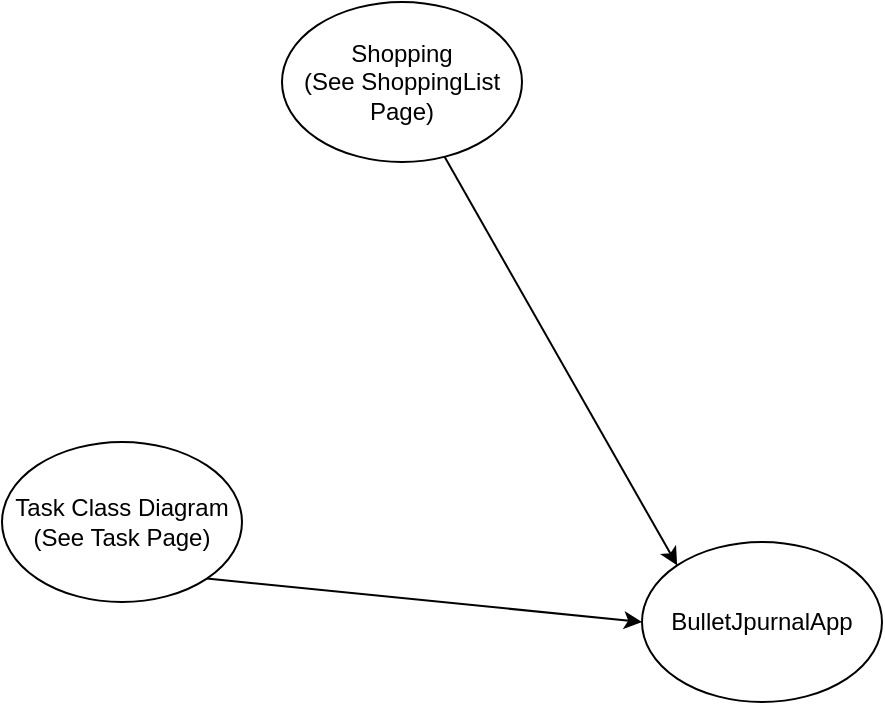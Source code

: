 <mxfile version="27.1.3" pages="6">
  <diagram id="pKEsB-5ITnYbFKw42J1r" name="FullClassDiagram">
    <mxGraphModel dx="1111" dy="1541" grid="1" gridSize="10" guides="1" tooltips="1" connect="1" arrows="1" fold="1" page="1" pageScale="1" pageWidth="850" pageHeight="1100" math="0" shadow="0">
      <root>
        <mxCell id="0" />
        <mxCell id="1" parent="0" />
        <mxCell id="9cQqV5Rs48xoPYB03WJr-1" value="BulletJpurnalApp" style="ellipse;whiteSpace=wrap;html=1;" vertex="1" parent="1">
          <mxGeometry x="370" y="200" width="120" height="80" as="geometry" />
        </mxCell>
        <mxCell id="IWirkW_Jed9rMQsjwosh-2" style="edgeStyle=none;rounded=0;orthogonalLoop=1;jettySize=auto;html=1;exitX=1;exitY=1;exitDx=0;exitDy=0;entryX=0;entryY=0.5;entryDx=0;entryDy=0;" edge="1" parent="1" source="9cQqV5Rs48xoPYB03WJr-2" target="9cQqV5Rs48xoPYB03WJr-1">
          <mxGeometry relative="1" as="geometry" />
        </mxCell>
        <mxCell id="9cQqV5Rs48xoPYB03WJr-2" value="&lt;div&gt;Task Class Diagram&lt;/div&gt;&lt;div&gt;(See Task Page)&lt;/div&gt;" style="ellipse;whiteSpace=wrap;html=1;" vertex="1" parent="1">
          <mxGeometry x="50" y="150" width="120" height="80" as="geometry" />
        </mxCell>
        <mxCell id="Wuv-jCsaSBWGSeNmW_TA-1" style="edgeStyle=none;rounded=0;orthogonalLoop=1;jettySize=auto;html=1;entryX=0;entryY=0;entryDx=0;entryDy=0;" edge="1" parent="1" source="DTljyd993tSckpUs414u-3" target="9cQqV5Rs48xoPYB03WJr-1">
          <mxGeometry relative="1" as="geometry" />
        </mxCell>
        <mxCell id="DTljyd993tSckpUs414u-3" value="&lt;div&gt;Shopping&lt;/div&gt;&lt;div&gt;(See ShoppingList Page)&lt;/div&gt;" style="ellipse;whiteSpace=wrap;html=1;" vertex="1" parent="1">
          <mxGeometry x="190" y="-70" width="120" height="80" as="geometry" />
        </mxCell>
      </root>
    </mxGraphModel>
  </diagram>
  <diagram id="fd-GnN9fHMvXhxQCMZ3t" name="Task">
    <mxGraphModel dx="3007" dy="1619" grid="1" gridSize="10" guides="1" tooltips="1" connect="1" arrows="1" fold="1" page="1" pageScale="1" pageWidth="850" pageHeight="1100" math="0" shadow="0">
      <root>
        <mxCell id="0" />
        <mxCell id="1" parent="0" />
        <mxCell id="BCov33Ke-0swsql3S55Z-1" value="Task" style="swimlane;fontStyle=1;align=center;verticalAlign=top;childLayout=stackLayout;horizontal=1;startSize=26;horizontalStack=0;resizeParent=1;resizeParentMax=0;resizeLast=0;collapsible=1;marginBottom=0;whiteSpace=wrap;html=1;" parent="1" vertex="1">
          <mxGeometry x="280" y="80" width="160" height="558" as="geometry" />
        </mxCell>
        <mxCell id="BCov33Ke-0swsql3S55Z-2" value="+ ID: int" style="text;strokeColor=none;fillColor=none;align=left;verticalAlign=top;spacingLeft=4;spacingRight=4;overflow=hidden;rotatable=0;points=[[0,0.5],[1,0.5]];portConstraint=eastwest;whiteSpace=wrap;html=1;" parent="BCov33Ke-0swsql3S55Z-1" vertex="1">
          <mxGeometry y="26" width="160" height="24" as="geometry" />
        </mxCell>
        <mxCell id="mHAXFoQziYgk_wCVO0x6-7" value="&lt;div&gt;+ Title: string&lt;/div&gt;" style="text;strokeColor=none;fillColor=none;align=left;verticalAlign=top;spacingLeft=4;spacingRight=4;overflow=hidden;rotatable=0;points=[[0,0.5],[1,0.5]];portConstraint=eastwest;whiteSpace=wrap;html=1;" vertex="1" parent="BCov33Ke-0swsql3S55Z-1">
          <mxGeometry y="50" width="160" height="20" as="geometry" />
        </mxCell>
        <mxCell id="mHAXFoQziYgk_wCVO0x6-8" value="&lt;div&gt;+ Description: string&lt;/div&gt;" style="text;strokeColor=none;fillColor=none;align=left;verticalAlign=top;spacingLeft=4;spacingRight=4;overflow=hidden;rotatable=0;points=[[0,0.5],[1,0.5]];portConstraint=eastwest;whiteSpace=wrap;html=1;" vertex="1" parent="BCov33Ke-0swsql3S55Z-1">
          <mxGeometry y="70" width="160" height="20" as="geometry" />
        </mxCell>
        <mxCell id="mHAXFoQziYgk_wCVO0x6-9" value="&lt;div&gt;+ Priority: Priority&lt;/div&gt;" style="text;strokeColor=none;fillColor=none;align=left;verticalAlign=top;spacingLeft=4;spacingRight=4;overflow=hidden;rotatable=0;points=[[0,0.5],[1,0.5]];portConstraint=eastwest;whiteSpace=wrap;html=1;" vertex="1" parent="BCov33Ke-0swsql3S55Z-1">
          <mxGeometry y="90" width="160" height="20" as="geometry" />
        </mxCell>
        <mxCell id="mHAXFoQziYgk_wCVO0x6-10" value="&lt;div&gt;+ DueDate: DateTime?&lt;/div&gt;" style="text;strokeColor=none;fillColor=none;align=left;verticalAlign=top;spacingLeft=4;spacingRight=4;overflow=hidden;rotatable=0;points=[[0,0.5],[1,0.5]];portConstraint=eastwest;whiteSpace=wrap;html=1;" vertex="1" parent="BCov33Ke-0swsql3S55Z-1">
          <mxGeometry y="110" width="160" height="20" as="geometry" />
        </mxCell>
        <mxCell id="mHAXFoQziYgk_wCVO0x6-11" value="&lt;div&gt;+ Complete: boolean&lt;/div&gt;" style="text;strokeColor=none;fillColor=none;align=left;verticalAlign=top;spacingLeft=4;spacingRight=4;overflow=hidden;rotatable=0;points=[[0,0.5],[1,0.5]];portConstraint=eastwest;whiteSpace=wrap;html=1;" vertex="1" parent="BCov33Ke-0swsql3S55Z-1">
          <mxGeometry y="130" width="160" height="20" as="geometry" />
        </mxCell>
        <mxCell id="mHAXFoQziYgk_wCVO0x6-12" value="&lt;div&gt;+ Notes: String?&lt;/div&gt;&lt;div&gt;&lt;br&gt;&lt;/div&gt;" style="text;strokeColor=none;fillColor=none;align=left;verticalAlign=top;spacingLeft=4;spacingRight=4;overflow=hidden;rotatable=0;points=[[0,0.5],[1,0.5]];portConstraint=eastwest;whiteSpace=wrap;html=1;" vertex="1" parent="BCov33Ke-0swsql3S55Z-1">
          <mxGeometry y="150" width="160" height="20" as="geometry" />
        </mxCell>
        <mxCell id="mHAXFoQziYgk_wCVO0x6-14" value="&lt;div&gt;+ Category:Category?&lt;/div&gt;" style="text;strokeColor=none;fillColor=none;align=left;verticalAlign=top;spacingLeft=4;spacingRight=4;overflow=hidden;rotatable=0;points=[[0,0.5],[1,0.5]];portConstraint=eastwest;whiteSpace=wrap;html=1;" vertex="1" parent="BCov33Ke-0swsql3S55Z-1">
          <mxGeometry y="170" width="160" height="20" as="geometry" />
        </mxCell>
        <mxCell id="mHAXFoQziYgk_wCVO0x6-13" value="+ Schedule: Schedule" style="text;strokeColor=none;fillColor=none;align=left;verticalAlign=top;spacingLeft=4;spacingRight=4;overflow=hidden;rotatable=0;points=[[0,0.5],[1,0.5]];portConstraint=eastwest;whiteSpace=wrap;html=1;" vertex="1" parent="BCov33Ke-0swsql3S55Z-1">
          <mxGeometry y="190" width="160" height="20" as="geometry" />
        </mxCell>
        <mxCell id="mHAXFoQziYgk_wCVO0x6-19" value="+ Status: Status" style="text;strokeColor=none;fillColor=none;align=left;verticalAlign=top;spacingLeft=4;spacingRight=4;overflow=hidden;rotatable=0;points=[[0,0.5],[1,0.5]];portConstraint=eastwest;whiteSpace=wrap;html=1;" vertex="1" parent="BCov33Ke-0swsql3S55Z-1">
          <mxGeometry y="210" width="160" height="20" as="geometry" />
        </mxCell>
        <mxCell id="BCov33Ke-0swsql3S55Z-3" value="" style="line;strokeWidth=1;fillColor=none;align=left;verticalAlign=middle;spacingTop=-1;spacingLeft=3;spacingRight=3;rotatable=0;labelPosition=right;points=[];portConstraint=eastwest;strokeColor=inherit;" parent="BCov33Ke-0swsql3S55Z-1" vertex="1">
          <mxGeometry y="230" width="160" height="8" as="geometry" />
        </mxCell>
        <mxCell id="BCov33Ke-0swsql3S55Z-4" value="+ Update(DateTime?, Category? string, string, Priority, string)" style="text;strokeColor=none;fillColor=none;align=left;verticalAlign=top;spacingLeft=4;spacingRight=4;overflow=hidden;rotatable=0;points=[[0,0.5],[1,0.5]];portConstraint=eastwest;whiteSpace=wrap;html=1;" parent="BCov33Ke-0swsql3S55Z-1" vertex="1">
          <mxGeometry y="238" width="160" height="52" as="geometry" />
        </mxCell>
        <mxCell id="qK8PTRGHECPYTO019O0e-1" value="+ ChangePriority(Priority) : void" style="text;strokeColor=none;fillColor=none;align=left;verticalAlign=top;spacingLeft=4;spacingRight=4;overflow=hidden;rotatable=0;points=[[0,0.5],[1,0.5]];portConstraint=eastwest;whiteSpace=wrap;html=1;" vertex="1" parent="BCov33Ke-0swsql3S55Z-1">
          <mxGeometry y="290" width="160" height="40" as="geometry" />
        </mxCell>
        <mxCell id="qK8PTRGHECPYTO019O0e-2" value="+ ChangeCategory(Category) : void" style="text;strokeColor=none;fillColor=none;align=left;verticalAlign=top;spacingLeft=4;spacingRight=4;overflow=hidden;rotatable=0;points=[[0,0.5],[1,0.5]];portConstraint=eastwest;whiteSpace=wrap;html=1;" vertex="1" parent="BCov33Ke-0swsql3S55Z-1">
          <mxGeometry y="330" width="160" height="50" as="geometry" />
        </mxCell>
        <mxCell id="qK8PTRGHECPYTO019O0e-3" value="+ ChangeStatus(TaskStatus) : void" style="text;strokeColor=none;fillColor=none;align=left;verticalAlign=top;spacingLeft=4;spacingRight=4;overflow=hidden;rotatable=0;points=[[0,0.5],[1,0.5]];portConstraint=eastwest;whiteSpace=wrap;html=1;" vertex="1" parent="BCov33Ke-0swsql3S55Z-1">
          <mxGeometry y="380" width="160" height="50" as="geometry" />
        </mxCell>
        <mxCell id="ub8WTcPquY1ua-3m6sgZ-1" value="+ ChangeSchedule(Schedule) : void" style="text;strokeColor=none;fillColor=none;align=left;verticalAlign=top;spacingLeft=4;spacingRight=4;overflow=hidden;rotatable=0;points=[[0,0.5],[1,0.5]];portConstraint=eastwest;whiteSpace=wrap;html=1;" vertex="1" parent="BCov33Ke-0swsql3S55Z-1">
          <mxGeometry y="430" width="160" height="50" as="geometry" />
        </mxCell>
        <mxCell id="BCov33Ke-0swsql3S55Z-21" value="+ MarkComplete()" style="text;strokeColor=none;fillColor=none;align=left;verticalAlign=top;spacingLeft=4;spacingRight=4;overflow=hidden;rotatable=0;points=[[0,0.5],[1,0.5]];portConstraint=eastwest;whiteSpace=wrap;html=1;" parent="BCov33Ke-0swsql3S55Z-1" vertex="1">
          <mxGeometry y="480" width="160" height="26" as="geometry" />
        </mxCell>
        <mxCell id="BCov33Ke-0swsql3S55Z-22" value="+ Validate(string, string)" style="text;strokeColor=none;fillColor=none;align=left;verticalAlign=top;spacingLeft=4;spacingRight=4;overflow=hidden;rotatable=0;points=[[0,0.5],[1,0.5]];portConstraint=eastwest;whiteSpace=wrap;html=1;" parent="BCov33Ke-0swsql3S55Z-1" vertex="1">
          <mxGeometry y="506" width="160" height="26" as="geometry" />
        </mxCell>
        <mxCell id="BCov33Ke-0swsql3S55Z-23" value="+ IsOverdue(): Boolean" style="text;strokeColor=none;fillColor=none;align=left;verticalAlign=top;spacingLeft=4;spacingRight=4;overflow=hidden;rotatable=0;points=[[0,0.5],[1,0.5]];portConstraint=eastwest;whiteSpace=wrap;html=1;" parent="BCov33Ke-0swsql3S55Z-1" vertex="1">
          <mxGeometry y="532" width="160" height="26" as="geometry" />
        </mxCell>
        <mxCell id="BCov33Ke-0swsql3S55Z-25" value="&lt;p style=&quot;margin:0px;margin-top:4px;text-align:center;&quot;&gt;&lt;i&gt;&amp;lt;&amp;lt;Interface&amp;gt;&amp;gt;&lt;/i&gt;&lt;br&gt;&lt;b&gt;ITaskServices&lt;/b&gt;&lt;/p&gt;&lt;hr size=&quot;1&quot; style=&quot;border-style:solid;&quot;&gt;&lt;p style=&quot;margin:0px;margin-left:4px;&quot;&gt;&lt;br&gt;&lt;/p&gt;&lt;hr size=&quot;1&quot; style=&quot;border-style:solid;&quot;&gt;&lt;p style=&quot;margin:0px;margin-left:4px;&quot;&gt;+ AddTask(Task): void&lt;/p&gt;&lt;p style=&quot;margin:0px;margin-left:4px;&quot;&gt;+ ListAllTasks(): List&amp;lt;Task&amp;gt;&lt;/p&gt;&lt;p style=&quot;margin:0px;margin-left:4px;&quot;&gt;+ ListIncompleteTask(): List&amp;lt;Task&amp;gt;&lt;/p&gt;&lt;p style=&quot;margin:0px;margin-left:4px;&quot;&gt;+ ListTaskByPriority(Priority): List&amp;lt;Task&amp;gt;&lt;/p&gt;&lt;p style=&quot;margin:0px;margin-left:4px;&quot;&gt;+ ListTaskByCategory(Category): List&amp;lt;Task&amp;gt;&lt;/p&gt;&lt;p style=&quot;margin:0px;margin-left:4px;&quot;&gt;+ FindTaskByTitle(string): Task&lt;/p&gt;&lt;p style=&quot;margin:0px;margin-left:4px;&quot;&gt;+ MarkTaskComplete(string): void&lt;/p&gt;&lt;p style=&quot;margin:0px;margin-left:4px;&quot;&gt;+ UpdateTask(string, string, DateTime, boolean, string): void&lt;/p&gt;&lt;p style=&quot;margin:0px;margin-left:4px;&quot;&gt;+ ChangePriority(string) : void&lt;/p&gt;&lt;p style=&quot;margin:0px;margin-left:4px;&quot;&gt;+ ChangeCategory(string) : void&lt;/p&gt;&lt;div&gt;&lt;p style=&quot;margin:0px;margin-left:4px;&quot;&gt;+ ChangeStatus(string) : void&lt;/p&gt;&lt;p style=&quot;margin:0px;margin-left:4px;&quot;&gt;+ ChangeSchedule(string) : void&lt;/p&gt;&lt;/div&gt;&lt;p style=&quot;margin:0px;margin-left:4px;&quot;&gt;+ DeleteTask(string): void&lt;/p&gt;&lt;p style=&quot;margin:0px;margin-left:4px;&quot;&gt;+ SaveTask(Task) : void&lt;/p&gt;&lt;p style=&quot;margin:0px;margin-left:4px;&quot;&gt;+ LoadTask(): Task&lt;/p&gt;" style="verticalAlign=top;align=left;overflow=fill;html=1;whiteSpace=wrap;" parent="1" vertex="1">
          <mxGeometry x="-1020" y="260" width="440" height="300" as="geometry" />
        </mxCell>
        <mxCell id="ar3uvZT_hok4eiTSeQvf-13" style="rounded=0;orthogonalLoop=1;jettySize=auto;html=1;entryX=0.5;entryY=0;entryDx=0;entryDy=0;exitX=0.451;exitY=1.025;exitDx=0;exitDy=0;exitPerimeter=0;" parent="1" source="AEjNC06FcueCXl3um95o-4" target="BCov33Ke-0swsql3S55Z-104" edge="1">
          <mxGeometry relative="1" as="geometry" />
        </mxCell>
        <mxCell id="BCov33Ke-0swsql3S55Z-27" value="TaskService" style="swimlane;fontStyle=1;align=center;verticalAlign=top;childLayout=stackLayout;horizontal=1;startSize=26;horizontalStack=0;resizeParent=1;resizeParentMax=0;resizeLast=0;collapsible=1;marginBottom=0;whiteSpace=wrap;html=1;" parent="1" vertex="1">
          <mxGeometry x="-360" y="450" width="470" height="528" as="geometry" />
        </mxCell>
        <mxCell id="BCov33Ke-0swsql3S55Z-28" value="- _formatter: IFormatter" style="text;strokeColor=none;fillColor=none;align=left;verticalAlign=top;spacingLeft=4;spacingRight=4;overflow=hidden;rotatable=0;points=[[0,0.5],[1,0.5]];portConstraint=eastwest;whiteSpace=wrap;html=1;" parent="BCov33Ke-0swsql3S55Z-27" vertex="1">
          <mxGeometry y="26" width="470" height="26" as="geometry" />
        </mxCell>
        <mxCell id="BCov33Ke-0swsql3S55Z-76" value="- _logger: ILogger" style="text;strokeColor=none;fillColor=none;align=left;verticalAlign=top;spacingLeft=4;spacingRight=4;overflow=hidden;rotatable=0;points=[[0,0.5],[1,0.5]];portConstraint=eastwest;whiteSpace=wrap;html=1;" parent="BCov33Ke-0swsql3S55Z-27" vertex="1">
          <mxGeometry y="52" width="470" height="26" as="geometry" />
        </mxCell>
        <mxCell id="BCov33Ke-0swsql3S55Z-77" value="- _consolelogger: ConsoleLogger" style="text;strokeColor=none;fillColor=none;align=left;verticalAlign=top;spacingLeft=4;spacingRight=4;overflow=hidden;rotatable=0;points=[[0,0.5],[1,0.5]];portConstraint=eastwest;whiteSpace=wrap;html=1;" parent="BCov33Ke-0swsql3S55Z-27" vertex="1">
          <mxGeometry y="78" width="470" height="26" as="geometry" />
        </mxCell>
        <mxCell id="BCov33Ke-0swsql3S55Z-78" value="- _filelogger: FileLogger" style="text;strokeColor=none;fillColor=none;align=left;verticalAlign=top;spacingLeft=4;spacingRight=4;overflow=hidden;rotatable=0;points=[[0,0.5],[1,0.5]];portConstraint=eastwest;whiteSpace=wrap;html=1;" parent="BCov33Ke-0swsql3S55Z-27" vertex="1">
          <mxGeometry y="104" width="470" height="26" as="geometry" />
        </mxCell>
        <mxCell id="BCov33Ke-0swsql3S55Z-29" value="" style="line;strokeWidth=1;fillColor=none;align=left;verticalAlign=middle;spacingTop=-1;spacingLeft=3;spacingRight=3;rotatable=0;labelPosition=right;points=[];portConstraint=eastwest;strokeColor=inherit;" parent="BCov33Ke-0swsql3S55Z-27" vertex="1">
          <mxGeometry y="130" width="470" height="8" as="geometry" />
        </mxCell>
        <mxCell id="BCov33Ke-0swsql3S55Z-30" value="&lt;p style=&quot;margin: 0px 0px 0px 4px;&quot;&gt;+ AddTask(Task): void&lt;/p&gt;" style="text;strokeColor=none;fillColor=none;align=left;verticalAlign=top;spacingLeft=4;spacingRight=4;overflow=hidden;rotatable=0;points=[[0,0.5],[1,0.5]];portConstraint=eastwest;whiteSpace=wrap;html=1;" parent="BCov33Ke-0swsql3S55Z-27" vertex="1">
          <mxGeometry y="138" width="470" height="26" as="geometry" />
        </mxCell>
        <mxCell id="BCov33Ke-0swsql3S55Z-31" value="&lt;p style=&quot;margin: 0px 0px 0px 4px;&quot;&gt;+ ListAllTasks(): List&amp;lt;Task&amp;gt;&lt;/p&gt;" style="text;strokeColor=none;fillColor=none;align=left;verticalAlign=top;spacingLeft=4;spacingRight=4;overflow=hidden;rotatable=0;points=[[0,0.5],[1,0.5]];portConstraint=eastwest;whiteSpace=wrap;html=1;" parent="BCov33Ke-0swsql3S55Z-27" vertex="1">
          <mxGeometry y="164" width="470" height="26" as="geometry" />
        </mxCell>
        <mxCell id="BCov33Ke-0swsql3S55Z-32" value="&lt;p style=&quot;margin: 0px 0px 0px 4px;&quot;&gt;&lt;span style=&quot;background-color: transparent; color: light-dark(rgb(0, 0, 0), rgb(255, 255, 255));&quot;&gt;+ ListIncompleteTask(): List&amp;lt;Task&amp;gt;&lt;/span&gt;&lt;/p&gt;" style="text;strokeColor=none;fillColor=none;align=left;verticalAlign=top;spacingLeft=4;spacingRight=4;overflow=hidden;rotatable=0;points=[[0,0.5],[1,0.5]];portConstraint=eastwest;whiteSpace=wrap;html=1;" parent="BCov33Ke-0swsql3S55Z-27" vertex="1">
          <mxGeometry y="190" width="470" height="26" as="geometry" />
        </mxCell>
        <mxCell id="BCov33Ke-0swsql3S55Z-33" value="&lt;p style=&quot;margin: 0px 0px 0px 4px;&quot;&gt;+ ListTaskByPriority(Priority): List&amp;lt;Task&amp;gt;&lt;/p&gt;" style="text;strokeColor=none;fillColor=none;align=left;verticalAlign=top;spacingLeft=4;spacingRight=4;overflow=hidden;rotatable=0;points=[[0,0.5],[1,0.5]];portConstraint=eastwest;whiteSpace=wrap;html=1;" parent="BCov33Ke-0swsql3S55Z-27" vertex="1">
          <mxGeometry y="216" width="470" height="26" as="geometry" />
        </mxCell>
        <mxCell id="BCov33Ke-0swsql3S55Z-34" value="&lt;p style=&quot;margin: 0px 0px 0px 4px;&quot;&gt;+ ListTaskByCategory(Category): List&amp;lt;Task&amp;gt;&lt;/p&gt;" style="text;strokeColor=none;fillColor=none;align=left;verticalAlign=top;spacingLeft=4;spacingRight=4;overflow=hidden;rotatable=0;points=[[0,0.5],[1,0.5]];portConstraint=eastwest;whiteSpace=wrap;html=1;" parent="BCov33Ke-0swsql3S55Z-27" vertex="1">
          <mxGeometry y="242" width="470" height="26" as="geometry" />
        </mxCell>
        <mxCell id="BCov33Ke-0swsql3S55Z-35" value="&lt;p style=&quot;margin: 0px 0px 0px 4px;&quot;&gt;+ FindTaskByTitle(string): Task&lt;/p&gt;" style="text;strokeColor=none;fillColor=none;align=left;verticalAlign=top;spacingLeft=4;spacingRight=4;overflow=hidden;rotatable=0;points=[[0,0.5],[1,0.5]];portConstraint=eastwest;whiteSpace=wrap;html=1;" parent="BCov33Ke-0swsql3S55Z-27" vertex="1">
          <mxGeometry y="268" width="470" height="26" as="geometry" />
        </mxCell>
        <mxCell id="BCov33Ke-0swsql3S55Z-36" value="&lt;p style=&quot;margin: 0px 0px 0px 4px;&quot;&gt;+ MarkTaskComplete(string): void&lt;/p&gt;" style="text;strokeColor=none;fillColor=none;align=left;verticalAlign=top;spacingLeft=4;spacingRight=4;overflow=hidden;rotatable=0;points=[[0,0.5],[1,0.5]];portConstraint=eastwest;whiteSpace=wrap;html=1;" parent="BCov33Ke-0swsql3S55Z-27" vertex="1">
          <mxGeometry y="294" width="470" height="26" as="geometry" />
        </mxCell>
        <mxCell id="BCov33Ke-0swsql3S55Z-37" value="&lt;p style=&quot;margin: 0px 0px 0px 4px;&quot;&gt;+ UpdateTask(string, string, DateTime, boolean, string): void&lt;/p&gt;" style="text;strokeColor=none;fillColor=none;align=left;verticalAlign=top;spacingLeft=4;spacingRight=4;overflow=hidden;rotatable=0;points=[[0,0.5],[1,0.5]];portConstraint=eastwest;whiteSpace=wrap;html=1;" parent="BCov33Ke-0swsql3S55Z-27" vertex="1">
          <mxGeometry y="320" width="470" height="26" as="geometry" />
        </mxCell>
        <mxCell id="mHAXFoQziYgk_wCVO0x6-16" value="&lt;p style=&quot;margin:0px;margin-left:4px;&quot;&gt;+ ChangePriority(string) : void&lt;/p&gt;" style="text;strokeColor=none;fillColor=none;align=left;verticalAlign=top;spacingLeft=4;spacingRight=4;overflow=hidden;rotatable=0;points=[[0,0.5],[1,0.5]];portConstraint=eastwest;whiteSpace=wrap;html=1;" vertex="1" parent="BCov33Ke-0swsql3S55Z-27">
          <mxGeometry y="346" width="470" height="26" as="geometry" />
        </mxCell>
        <mxCell id="gdxXB27zoNDlYRDziUGQ-1" value="&lt;p style=&quot;margin:0px;margin-left:4px;&quot;&gt;&lt;/p&gt;&lt;p style=&quot;margin:0px;margin-left:4px;&quot;&gt;+ ChangeSchedule(string) : void&lt;/p&gt;" style="text;strokeColor=none;fillColor=none;align=left;verticalAlign=top;spacingLeft=4;spacingRight=4;overflow=hidden;rotatable=0;points=[[0,0.5],[1,0.5]];portConstraint=eastwest;whiteSpace=wrap;html=1;" vertex="1" parent="BCov33Ke-0swsql3S55Z-27">
          <mxGeometry y="372" width="470" height="26" as="geometry" />
        </mxCell>
        <mxCell id="mHAXFoQziYgk_wCVO0x6-18" value="&lt;p style=&quot;margin:0px;margin-left:4px;&quot;&gt;&lt;/p&gt;&lt;div&gt;&lt;p style=&quot;margin:0px;margin-left:4px;&quot;&gt;+ ChangeStatus(string) : void&lt;/p&gt;&lt;/div&gt;" style="text;strokeColor=none;fillColor=none;align=left;verticalAlign=top;spacingLeft=4;spacingRight=4;overflow=hidden;rotatable=0;points=[[0,0.5],[1,0.5]];portConstraint=eastwest;whiteSpace=wrap;html=1;" vertex="1" parent="BCov33Ke-0swsql3S55Z-27">
          <mxGeometry y="398" width="470" height="26" as="geometry" />
        </mxCell>
        <mxCell id="mHAXFoQziYgk_wCVO0x6-17" value="&lt;p style=&quot;margin:0px;margin-left:4px;&quot;&gt;+ ChangeCategory(string) : void&lt;/p&gt;" style="text;strokeColor=none;fillColor=none;align=left;verticalAlign=top;spacingLeft=4;spacingRight=4;overflow=hidden;rotatable=0;points=[[0,0.5],[1,0.5]];portConstraint=eastwest;whiteSpace=wrap;html=1;" vertex="1" parent="BCov33Ke-0swsql3S55Z-27">
          <mxGeometry y="424" width="470" height="26" as="geometry" />
        </mxCell>
        <mxCell id="BCov33Ke-0swsql3S55Z-38" value="&lt;p style=&quot;margin: 0px 0px 0px 4px;&quot;&gt;+ DeleteTask(string): void&lt;/p&gt;" style="text;strokeColor=none;fillColor=none;align=left;verticalAlign=top;spacingLeft=4;spacingRight=4;overflow=hidden;rotatable=0;points=[[0,0.5],[1,0.5]];portConstraint=eastwest;whiteSpace=wrap;html=1;" parent="BCov33Ke-0swsql3S55Z-27" vertex="1">
          <mxGeometry y="450" width="470" height="26" as="geometry" />
        </mxCell>
        <mxCell id="AEjNC06FcueCXl3um95o-3" value="&lt;p style=&quot;margin: 0px 0px 0px 4px;&quot;&gt;+ SaveTask(string, Task): void&lt;/p&gt;" style="text;strokeColor=none;fillColor=none;align=left;verticalAlign=top;spacingLeft=4;spacingRight=4;overflow=hidden;rotatable=0;points=[[0,0.5],[1,0.5]];portConstraint=eastwest;whiteSpace=wrap;html=1;" vertex="1" parent="BCov33Ke-0swsql3S55Z-27">
          <mxGeometry y="476" width="470" height="26" as="geometry" />
        </mxCell>
        <mxCell id="AEjNC06FcueCXl3um95o-4" value="&lt;p style=&quot;margin: 0px 0px 0px 4px;&quot;&gt;+ LoadTask(string): Task&lt;/p&gt;" style="text;strokeColor=none;fillColor=none;align=left;verticalAlign=top;spacingLeft=4;spacingRight=4;overflow=hidden;rotatable=0;points=[[0,0.5],[1,0.5]];portConstraint=eastwest;whiteSpace=wrap;html=1;" vertex="1" parent="BCov33Ke-0swsql3S55Z-27">
          <mxGeometry y="502" width="470" height="26" as="geometry" />
        </mxCell>
        <mxCell id="BCov33Ke-0swsql3S55Z-40" value="" style="endArrow=block;startArrow=none;endFill=0;startFill=0;endSize=8;html=1;verticalAlign=bottom;dashed=1;labelBackgroundColor=none;rounded=0;exitX=0.006;exitY=0.062;exitDx=0;exitDy=0;entryX=1;entryY=0.5;entryDx=0;entryDy=0;exitPerimeter=0;" parent="1" source="BCov33Ke-0swsql3S55Z-27" target="BCov33Ke-0swsql3S55Z-25" edge="1">
          <mxGeometry width="160" relative="1" as="geometry">
            <mxPoint x="-380" y="862.133" as="sourcePoint" />
            <mxPoint x="-530" y="860" as="targetPoint" />
          </mxGeometry>
        </mxCell>
        <mxCell id="7KvSzSCqj_gG-J4sd0bx-2" style="edgeStyle=none;rounded=0;orthogonalLoop=1;jettySize=auto;html=1;entryX=0.5;entryY=0;entryDx=0;entryDy=0;" edge="1" parent="1" source="BCov33Ke-0swsql3S55Z-69" target="7KvSzSCqj_gG-J4sd0bx-1">
          <mxGeometry relative="1" as="geometry" />
        </mxCell>
        <mxCell id="BCov33Ke-0swsql3S55Z-69" value="TaskManager" style="swimlane;fontStyle=1;align=center;verticalAlign=top;childLayout=stackLayout;horizontal=1;startSize=26;horizontalStack=0;resizeParent=1;resizeParentMax=0;resizeLast=0;collapsible=1;marginBottom=0;whiteSpace=wrap;html=1;" parent="1" vertex="1">
          <mxGeometry x="-210" y="1740" width="330" height="528" as="geometry" />
        </mxCell>
        <mxCell id="BCov33Ke-0swsql3S55Z-70" value="- _taskservice: ITaskService" style="text;strokeColor=none;fillColor=none;align=left;verticalAlign=top;spacingLeft=4;spacingRight=4;overflow=hidden;rotatable=0;points=[[0,0.5],[1,0.5]];portConstraint=eastwest;whiteSpace=wrap;html=1;" parent="BCov33Ke-0swsql3S55Z-69" vertex="1">
          <mxGeometry y="26" width="330" height="26" as="geometry" />
        </mxCell>
        <mxCell id="BCov33Ke-0swsql3S55Z-79" value="- _formatter: IFormatter" style="text;strokeColor=none;fillColor=none;align=left;verticalAlign=top;spacingLeft=4;spacingRight=4;overflow=hidden;rotatable=0;points=[[0,0.5],[1,0.5]];portConstraint=eastwest;whiteSpace=wrap;html=1;" parent="BCov33Ke-0swsql3S55Z-69" vertex="1">
          <mxGeometry y="52" width="330" height="26" as="geometry" />
        </mxCell>
        <mxCell id="BCov33Ke-0swsql3S55Z-80" value="- _logger: ILogger" style="text;strokeColor=none;fillColor=none;align=left;verticalAlign=top;spacingLeft=4;spacingRight=4;overflow=hidden;rotatable=0;points=[[0,0.5],[1,0.5]];portConstraint=eastwest;whiteSpace=wrap;html=1;" parent="BCov33Ke-0swsql3S55Z-69" vertex="1">
          <mxGeometry y="78" width="330" height="26" as="geometry" />
        </mxCell>
        <mxCell id="BCov33Ke-0swsql3S55Z-82" value="- _consolelogger: ConsoleLogger" style="text;strokeColor=none;fillColor=none;align=left;verticalAlign=top;spacingLeft=4;spacingRight=4;overflow=hidden;rotatable=0;points=[[0,0.5],[1,0.5]];portConstraint=eastwest;whiteSpace=wrap;html=1;" parent="BCov33Ke-0swsql3S55Z-69" vertex="1">
          <mxGeometry y="104" width="330" height="26" as="geometry" />
        </mxCell>
        <mxCell id="BCov33Ke-0swsql3S55Z-81" value="- _filelogger: FIleLogger" style="text;strokeColor=none;fillColor=none;align=left;verticalAlign=top;spacingLeft=4;spacingRight=4;overflow=hidden;rotatable=0;points=[[0,0.5],[1,0.5]];portConstraint=eastwest;whiteSpace=wrap;html=1;" parent="BCov33Ke-0swsql3S55Z-69" vertex="1">
          <mxGeometry y="130" width="330" height="26" as="geometry" />
        </mxCell>
        <mxCell id="ar3uvZT_hok4eiTSeQvf-4" value="- _taskController: TaskController" style="text;strokeColor=none;fillColor=none;align=left;verticalAlign=top;spacingLeft=4;spacingRight=4;overflow=hidden;rotatable=0;points=[[0,0.5],[1,0.5]];portConstraint=eastwest;whiteSpace=wrap;html=1;" parent="BCov33Ke-0swsql3S55Z-69" vertex="1">
          <mxGeometry y="156" width="330" height="26" as="geometry" />
        </mxCell>
        <mxCell id="BCov33Ke-0swsql3S55Z-71" value="" style="line;strokeWidth=1;fillColor=none;align=left;verticalAlign=middle;spacingTop=-1;spacingLeft=3;spacingRight=3;rotatable=0;labelPosition=right;points=[];portConstraint=eastwest;strokeColor=inherit;" parent="BCov33Ke-0swsql3S55Z-69" vertex="1">
          <mxGeometry y="182" width="330" height="8" as="geometry" />
        </mxCell>
        <mxCell id="BCov33Ke-0swsql3S55Z-72" value="+ TaskManagerUI()" style="text;strokeColor=none;fillColor=none;align=left;verticalAlign=top;spacingLeft=4;spacingRight=4;overflow=hidden;rotatable=0;points=[[0,0.5],[1,0.5]];portConstraint=eastwest;whiteSpace=wrap;html=1;" parent="BCov33Ke-0swsql3S55Z-69" vertex="1">
          <mxGeometry y="190" width="330" height="26" as="geometry" />
        </mxCell>
        <mxCell id="BCov33Ke-0swsql3S55Z-91" value="+ AddTask()" style="text;strokeColor=none;fillColor=none;align=left;verticalAlign=top;spacingLeft=4;spacingRight=4;overflow=hidden;rotatable=0;points=[[0,0.5],[1,0.5]];portConstraint=eastwest;whiteSpace=wrap;html=1;" parent="BCov33Ke-0swsql3S55Z-69" vertex="1">
          <mxGeometry y="216" width="330" height="26" as="geometry" />
        </mxCell>
        <mxCell id="BCov33Ke-0swsql3S55Z-92" value="+ ListAllTasks()" style="text;strokeColor=none;fillColor=none;align=left;verticalAlign=top;spacingLeft=4;spacingRight=4;overflow=hidden;rotatable=0;points=[[0,0.5],[1,0.5]];portConstraint=eastwest;whiteSpace=wrap;html=1;" parent="BCov33Ke-0swsql3S55Z-69" vertex="1">
          <mxGeometry y="242" width="330" height="26" as="geometry" />
        </mxCell>
        <mxCell id="BCov33Ke-0swsql3S55Z-93" value="+ ListIncompleteTask()" style="text;strokeColor=none;fillColor=none;align=left;verticalAlign=top;spacingLeft=4;spacingRight=4;overflow=hidden;rotatable=0;points=[[0,0.5],[1,0.5]];portConstraint=eastwest;whiteSpace=wrap;html=1;" parent="BCov33Ke-0swsql3S55Z-69" vertex="1">
          <mxGeometry y="268" width="330" height="26" as="geometry" />
        </mxCell>
        <mxCell id="BCov33Ke-0swsql3S55Z-94" value="+ ListTaskByPriority()" style="text;strokeColor=none;fillColor=none;align=left;verticalAlign=top;spacingLeft=4;spacingRight=4;overflow=hidden;rotatable=0;points=[[0,0.5],[1,0.5]];portConstraint=eastwest;whiteSpace=wrap;html=1;" parent="BCov33Ke-0swsql3S55Z-69" vertex="1">
          <mxGeometry y="294" width="330" height="26" as="geometry" />
        </mxCell>
        <mxCell id="BCov33Ke-0swsql3S55Z-95" value="+ ListTasksByCategory()" style="text;strokeColor=none;fillColor=none;align=left;verticalAlign=top;spacingLeft=4;spacingRight=4;overflow=hidden;rotatable=0;points=[[0,0.5],[1,0.5]];portConstraint=eastwest;whiteSpace=wrap;html=1;" parent="BCov33Ke-0swsql3S55Z-69" vertex="1">
          <mxGeometry y="320" width="330" height="26" as="geometry" />
        </mxCell>
        <mxCell id="BCov33Ke-0swsql3S55Z-96" value="+ FindTaskByTitle()" style="text;strokeColor=none;fillColor=none;align=left;verticalAlign=top;spacingLeft=4;spacingRight=4;overflow=hidden;rotatable=0;points=[[0,0.5],[1,0.5]];portConstraint=eastwest;whiteSpace=wrap;html=1;" parent="BCov33Ke-0swsql3S55Z-69" vertex="1">
          <mxGeometry y="346" width="330" height="26" as="geometry" />
        </mxCell>
        <mxCell id="BCov33Ke-0swsql3S55Z-97" value="+ MarkTaskComplete()" style="text;strokeColor=none;fillColor=none;align=left;verticalAlign=top;spacingLeft=4;spacingRight=4;overflow=hidden;rotatable=0;points=[[0,0.5],[1,0.5]];portConstraint=eastwest;whiteSpace=wrap;html=1;" parent="BCov33Ke-0swsql3S55Z-69" vertex="1">
          <mxGeometry y="372" width="330" height="26" as="geometry" />
        </mxCell>
        <mxCell id="BCov33Ke-0swsql3S55Z-98" value="+ UpdateTask()" style="text;strokeColor=none;fillColor=none;align=left;verticalAlign=top;spacingLeft=4;spacingRight=4;overflow=hidden;rotatable=0;points=[[0,0.5],[1,0.5]];portConstraint=eastwest;whiteSpace=wrap;html=1;" parent="BCov33Ke-0swsql3S55Z-69" vertex="1">
          <mxGeometry y="398" width="330" height="26" as="geometry" />
        </mxCell>
        <mxCell id="BCov33Ke-0swsql3S55Z-99" value="+ DeleteTask()" style="text;strokeColor=none;fillColor=none;align=left;verticalAlign=top;spacingLeft=4;spacingRight=4;overflow=hidden;rotatable=0;points=[[0,0.5],[1,0.5]];portConstraint=eastwest;whiteSpace=wrap;html=1;" parent="BCov33Ke-0swsql3S55Z-69" vertex="1">
          <mxGeometry y="424" width="330" height="26" as="geometry" />
        </mxCell>
        <mxCell id="AEjNC06FcueCXl3um95o-1" value="+ SaveTask()" style="text;strokeColor=none;fillColor=none;align=left;verticalAlign=top;spacingLeft=4;spacingRight=4;overflow=hidden;rotatable=0;points=[[0,0.5],[1,0.5]];portConstraint=eastwest;whiteSpace=wrap;html=1;" vertex="1" parent="BCov33Ke-0swsql3S55Z-69">
          <mxGeometry y="450" width="330" height="26" as="geometry" />
        </mxCell>
        <mxCell id="AEjNC06FcueCXl3um95o-2" value="+ LoadTask()" style="text;strokeColor=none;fillColor=none;align=left;verticalAlign=top;spacingLeft=4;spacingRight=4;overflow=hidden;rotatable=0;points=[[0,0.5],[1,0.5]];portConstraint=eastwest;whiteSpace=wrap;html=1;" vertex="1" parent="BCov33Ke-0swsql3S55Z-69">
          <mxGeometry y="476" width="330" height="26" as="geometry" />
        </mxCell>
        <mxCell id="_MrF7NxKHNyyTOAPMVBF-1" value="+ Exit()" style="text;strokeColor=none;fillColor=none;align=left;verticalAlign=top;spacingLeft=4;spacingRight=4;overflow=hidden;rotatable=0;points=[[0,0.5],[1,0.5]];portConstraint=eastwest;whiteSpace=wrap;html=1;" vertex="1" parent="BCov33Ke-0swsql3S55Z-69">
          <mxGeometry y="502" width="330" height="26" as="geometry" />
        </mxCell>
        <mxCell id="BCov33Ke-0swsql3S55Z-104" value="TaskController" style="swimlane;fontStyle=1;align=center;verticalAlign=top;childLayout=stackLayout;horizontal=1;startSize=26;horizontalStack=0;resizeParent=1;resizeParentMax=0;resizeLast=0;collapsible=1;marginBottom=0;whiteSpace=wrap;html=1;" parent="1" vertex="1">
          <mxGeometry x="-340" y="1090" width="210" height="372" as="geometry" />
        </mxCell>
        <mxCell id="BCov33Ke-0swsql3S55Z-105" value="- _taskservice: ITaskService" style="text;strokeColor=none;fillColor=none;align=left;verticalAlign=top;spacingLeft=4;spacingRight=4;overflow=hidden;rotatable=0;points=[[0,0.5],[1,0.5]];portConstraint=eastwest;whiteSpace=wrap;html=1;" parent="BCov33Ke-0swsql3S55Z-104" vertex="1">
          <mxGeometry y="26" width="210" height="26" as="geometry" />
        </mxCell>
        <mxCell id="ar3uvZT_hok4eiTSeQvf-1" value="- _formatter: IFormatter" style="text;strokeColor=none;fillColor=none;align=left;verticalAlign=top;spacingLeft=4;spacingRight=4;overflow=hidden;rotatable=0;points=[[0,0.5],[1,0.5]];portConstraint=eastwest;whiteSpace=wrap;html=1;" parent="BCov33Ke-0swsql3S55Z-104" vertex="1">
          <mxGeometry y="52" width="210" height="26" as="geometry" />
        </mxCell>
        <mxCell id="ar3uvZT_hok4eiTSeQvf-2" value="- _logger: ILogger" style="text;strokeColor=none;fillColor=none;align=left;verticalAlign=top;spacingLeft=4;spacingRight=4;overflow=hidden;rotatable=0;points=[[0,0.5],[1,0.5]];portConstraint=eastwest;whiteSpace=wrap;html=1;" parent="BCov33Ke-0swsql3S55Z-104" vertex="1">
          <mxGeometry y="78" width="210" height="26" as="geometry" />
        </mxCell>
        <mxCell id="ar3uvZT_hok4eiTSeQvf-5" value="- _consolelogger: ConsoleLogger" style="text;strokeColor=none;fillColor=none;align=left;verticalAlign=top;spacingLeft=4;spacingRight=4;overflow=hidden;rotatable=0;points=[[0,0.5],[1,0.5]];portConstraint=eastwest;whiteSpace=wrap;html=1;" parent="BCov33Ke-0swsql3S55Z-104" vertex="1">
          <mxGeometry y="104" width="210" height="26" as="geometry" />
        </mxCell>
        <mxCell id="ar3uvZT_hok4eiTSeQvf-3" value="- _filelogger: FileLogger" style="text;strokeColor=none;fillColor=none;align=left;verticalAlign=top;spacingLeft=4;spacingRight=4;overflow=hidden;rotatable=0;points=[[0,0.5],[1,0.5]];portConstraint=eastwest;whiteSpace=wrap;html=1;" parent="BCov33Ke-0swsql3S55Z-104" vertex="1">
          <mxGeometry y="130" width="210" height="26" as="geometry" />
        </mxCell>
        <mxCell id="BCov33Ke-0swsql3S55Z-106" value="" style="line;strokeWidth=1;fillColor=none;align=left;verticalAlign=middle;spacingTop=-1;spacingLeft=3;spacingRight=3;rotatable=0;labelPosition=right;points=[];portConstraint=eastwest;strokeColor=inherit;" parent="BCov33Ke-0swsql3S55Z-104" vertex="1">
          <mxGeometry y="156" width="210" height="8" as="geometry" />
        </mxCell>
        <mxCell id="BCov33Ke-0swsql3S55Z-107" value="&lt;div&gt;+ AddTask()&lt;/div&gt;" style="text;strokeColor=none;fillColor=none;align=left;verticalAlign=top;spacingLeft=4;spacingRight=4;overflow=hidden;rotatable=0;points=[[0,0.5],[1,0.5]];portConstraint=eastwest;whiteSpace=wrap;html=1;" parent="BCov33Ke-0swsql3S55Z-104" vertex="1">
          <mxGeometry y="164" width="210" height="26" as="geometry" />
        </mxCell>
        <mxCell id="ar3uvZT_hok4eiTSeQvf-6" value="+ ListAllTask()" style="text;strokeColor=none;fillColor=none;align=left;verticalAlign=top;spacingLeft=4;spacingRight=4;overflow=hidden;rotatable=0;points=[[0,0.5],[1,0.5]];portConstraint=eastwest;whiteSpace=wrap;html=1;" parent="BCov33Ke-0swsql3S55Z-104" vertex="1">
          <mxGeometry y="190" width="210" height="26" as="geometry" />
        </mxCell>
        <mxCell id="ar3uvZT_hok4eiTSeQvf-7" value="+ ListIncompleteAssignment" style="text;strokeColor=none;fillColor=none;align=left;verticalAlign=top;spacingLeft=4;spacingRight=4;overflow=hidden;rotatable=0;points=[[0,0.5],[1,0.5]];portConstraint=eastwest;whiteSpace=wrap;html=1;" parent="BCov33Ke-0swsql3S55Z-104" vertex="1">
          <mxGeometry y="216" width="210" height="26" as="geometry" />
        </mxCell>
        <mxCell id="ar3uvZT_hok4eiTSeQvf-8" value="+ ListTaskByPriority()" style="text;strokeColor=none;fillColor=none;align=left;verticalAlign=top;spacingLeft=4;spacingRight=4;overflow=hidden;rotatable=0;points=[[0,0.5],[1,0.5]];portConstraint=eastwest;whiteSpace=wrap;html=1;" parent="BCov33Ke-0swsql3S55Z-104" vertex="1">
          <mxGeometry y="242" width="210" height="26" as="geometry" />
        </mxCell>
        <mxCell id="ar3uvZT_hok4eiTSeQvf-9" value="+ ListTaskByCategory()" style="text;strokeColor=none;fillColor=none;align=left;verticalAlign=top;spacingLeft=4;spacingRight=4;overflow=hidden;rotatable=0;points=[[0,0.5],[1,0.5]];portConstraint=eastwest;whiteSpace=wrap;html=1;" parent="BCov33Ke-0swsql3S55Z-104" vertex="1">
          <mxGeometry y="268" width="210" height="26" as="geometry" />
        </mxCell>
        <mxCell id="ar3uvZT_hok4eiTSeQvf-10" value="+ FindTaskByTitle()" style="text;strokeColor=none;fillColor=none;align=left;verticalAlign=top;spacingLeft=4;spacingRight=4;overflow=hidden;rotatable=0;points=[[0,0.5],[1,0.5]];portConstraint=eastwest;whiteSpace=wrap;html=1;" parent="BCov33Ke-0swsql3S55Z-104" vertex="1">
          <mxGeometry y="294" width="210" height="26" as="geometry" />
        </mxCell>
        <mxCell id="ar3uvZT_hok4eiTSeQvf-11" value="+ UpdateTask()" style="text;strokeColor=none;fillColor=none;align=left;verticalAlign=top;spacingLeft=4;spacingRight=4;overflow=hidden;rotatable=0;points=[[0,0.5],[1,0.5]];portConstraint=eastwest;whiteSpace=wrap;html=1;" parent="BCov33Ke-0swsql3S55Z-104" vertex="1">
          <mxGeometry y="320" width="210" height="26" as="geometry" />
        </mxCell>
        <mxCell id="ar3uvZT_hok4eiTSeQvf-12" value="+ DeleteTask()" style="text;strokeColor=none;fillColor=none;align=left;verticalAlign=top;spacingLeft=4;spacingRight=4;overflow=hidden;rotatable=0;points=[[0,0.5],[1,0.5]];portConstraint=eastwest;whiteSpace=wrap;html=1;" parent="BCov33Ke-0swsql3S55Z-104" vertex="1">
          <mxGeometry y="346" width="210" height="26" as="geometry" />
        </mxCell>
        <mxCell id="ar3uvZT_hok4eiTSeQvf-14" style="edgeStyle=none;rounded=0;orthogonalLoop=1;jettySize=auto;html=1;entryX=0.472;entryY=-0.003;entryDx=0;entryDy=0;entryPerimeter=0;" parent="1" source="BCov33Ke-0swsql3S55Z-104" target="BCov33Ke-0swsql3S55Z-69" edge="1">
          <mxGeometry relative="1" as="geometry" />
        </mxCell>
        <mxCell id="BCov33Ke-0swsql3S55Z-54" style="edgeStyle=none;rounded=0;orthogonalLoop=1;jettySize=auto;html=1;exitX=0;exitY=0.5;exitDx=0;exitDy=0;entryX=1;entryY=0.5;entryDx=0;entryDy=0;" parent="1" source="BCov33Ke-0swsql3S55Z-4" target="BCov33Ke-0swsql3S55Z-34" edge="1">
          <mxGeometry relative="1" as="geometry" />
        </mxCell>
        <mxCell id="Tibl6xSkI0XQsi0BwEkU-2" style="edgeStyle=none;rounded=0;orthogonalLoop=1;jettySize=auto;html=1;exitX=0.5;exitY=1;exitDx=0;exitDy=0;entryX=0.5;entryY=0;entryDx=0;entryDy=0;" edge="1" parent="1" source="Tibl6xSkI0XQsi0BwEkU-1" target="BCov33Ke-0swsql3S55Z-1">
          <mxGeometry relative="1" as="geometry" />
        </mxCell>
        <mxCell id="Tibl6xSkI0XQsi0BwEkU-1" value="&lt;div&gt;Enum&lt;/div&gt;&lt;div&gt;(See Enum Page)&lt;/div&gt;" style="ellipse;whiteSpace=wrap;html=1;aspect=fixed;" vertex="1" parent="1">
          <mxGeometry x="320" y="-140" width="80" height="80" as="geometry" />
        </mxCell>
        <mxCell id="Nb8lyrCKGtUY_IrBj2pd-2" style="edgeStyle=none;rounded=0;orthogonalLoop=1;jettySize=auto;html=1;exitX=1;exitY=1;exitDx=0;exitDy=0;entryX=0;entryY=0;entryDx=0;entryDy=0;" edge="1" parent="1" source="Nb8lyrCKGtUY_IrBj2pd-1" target="BCov33Ke-0swsql3S55Z-69">
          <mxGeometry relative="1" as="geometry">
            <mxPoint x="-280" y="1392.5" as="targetPoint" />
          </mxGeometry>
        </mxCell>
        <mxCell id="Nb8lyrCKGtUY_IrBj2pd-1" value="&lt;div&gt;Service&lt;/div&gt;&lt;div&gt;(See Service Page)&lt;/div&gt;" style="ellipse;whiteSpace=wrap;html=1;aspect=fixed;" vertex="1" parent="1">
          <mxGeometry x="-640" y="1120" width="80" height="80" as="geometry" />
        </mxCell>
        <mxCell id="Nb8lyrCKGtUY_IrBj2pd-3" style="edgeStyle=none;rounded=0;orthogonalLoop=1;jettySize=auto;html=1;exitX=1;exitY=0;exitDx=0;exitDy=0;entryX=0;entryY=0.5;entryDx=0;entryDy=0;" edge="1" parent="1" source="Nb8lyrCKGtUY_IrBj2pd-1" target="AEjNC06FcueCXl3um95o-4">
          <mxGeometry relative="1" as="geometry" />
        </mxCell>
        <mxCell id="i9IML_Wm2UEXBaxjbN4B-1" style="edgeStyle=none;rounded=0;orthogonalLoop=1;jettySize=auto;html=1;entryX=0.612;entryY=-0.003;entryDx=0;entryDy=0;entryPerimeter=0;" edge="1" parent="1" source="BCov33Ke-0swsql3S55Z-27" target="BCov33Ke-0swsql3S55Z-69">
          <mxGeometry relative="1" as="geometry" />
        </mxCell>
        <mxCell id="7KvSzSCqj_gG-J4sd0bx-1" value="&lt;div&gt;ConsoleUI&lt;/div&gt;&lt;div&gt;(See UI Page)&lt;/div&gt;" style="ellipse;whiteSpace=wrap;html=1;aspect=fixed;" vertex="1" parent="1">
          <mxGeometry x="-105" y="2530" width="120" height="120" as="geometry" />
        </mxCell>
      </root>
    </mxGraphModel>
  </diagram>
  <diagram id="xGin28-It4lUlyCQP4aN" name="Items">
    <mxGraphModel dx="2666" dy="1483" grid="1" gridSize="10" guides="1" tooltips="1" connect="1" arrows="1" fold="1" page="1" pageScale="1" pageWidth="850" pageHeight="1100" math="0" shadow="0">
      <root>
        <mxCell id="0" />
        <mxCell id="1" parent="0" />
        <mxCell id="OM2jNVOHY7-IMWAxhqHt-5" style="edgeStyle=none;rounded=0;orthogonalLoop=1;jettySize=auto;html=1;entryX=1;entryY=0.25;entryDx=0;entryDy=0;" edge="1" parent="1" source="Y26ohXhgwmZN2Lcg40k6-1" target="OM2jNVOHY7-IMWAxhqHt-1">
          <mxGeometry relative="1" as="geometry" />
        </mxCell>
        <mxCell id="Y26ohXhgwmZN2Lcg40k6-1" value="Items" style="swimlane;fontStyle=1;align=center;verticalAlign=top;childLayout=stackLayout;horizontal=1;startSize=26;horizontalStack=0;resizeParent=1;resizeParentMax=0;resizeLast=0;collapsible=1;marginBottom=0;whiteSpace=wrap;html=1;" vertex="1" parent="1">
          <mxGeometry x="330" y="160" width="160" height="580" as="geometry" />
        </mxCell>
        <mxCell id="QEOji0EUmTDJSt43lE04-1" value="&lt;div&gt;+ Id: int&lt;/div&gt;" style="text;strokeColor=none;fillColor=none;align=left;verticalAlign=top;spacingLeft=4;spacingRight=4;overflow=hidden;rotatable=0;points=[[0,0.5],[1,0.5]];portConstraint=eastwest;whiteSpace=wrap;html=1;" vertex="1" parent="Y26ohXhgwmZN2Lcg40k6-1">
          <mxGeometry y="26" width="160" height="26" as="geometry" />
        </mxCell>
        <mxCell id="Y26ohXhgwmZN2Lcg40k6-2" value="&lt;div&gt;+ Name: string&lt;/div&gt;" style="text;strokeColor=none;fillColor=none;align=left;verticalAlign=top;spacingLeft=4;spacingRight=4;overflow=hidden;rotatable=0;points=[[0,0.5],[1,0.5]];portConstraint=eastwest;whiteSpace=wrap;html=1;" vertex="1" parent="Y26ohXhgwmZN2Lcg40k6-1">
          <mxGeometry y="52" width="160" height="26" as="geometry" />
        </mxCell>
        <mxCell id="QEOji0EUmTDJSt43lE04-2" value="+ Description: string" style="text;strokeColor=none;fillColor=none;align=left;verticalAlign=top;spacingLeft=4;spacingRight=4;overflow=hidden;rotatable=0;points=[[0,0.5],[1,0.5]];portConstraint=eastwest;whiteSpace=wrap;html=1;" vertex="1" parent="Y26ohXhgwmZN2Lcg40k6-1">
          <mxGeometry y="78" width="160" height="26" as="geometry" />
        </mxCell>
        <mxCell id="QEOji0EUmTDJSt43lE04-3" value="&lt;div&gt;+ Schedule: Schedule&lt;/div&gt;" style="text;strokeColor=none;fillColor=none;align=left;verticalAlign=top;spacingLeft=4;spacingRight=4;overflow=hidden;rotatable=0;points=[[0,0.5],[1,0.5]];portConstraint=eastwest;whiteSpace=wrap;html=1;" vertex="1" parent="Y26ohXhgwmZN2Lcg40k6-1">
          <mxGeometry y="104" width="160" height="26" as="geometry" />
        </mxCell>
        <mxCell id="QEOji0EUmTDJSt43lE04-4" value="&lt;div&gt;+ Category: Category&lt;/div&gt;" style="text;strokeColor=none;fillColor=none;align=left;verticalAlign=top;spacingLeft=4;spacingRight=4;overflow=hidden;rotatable=0;points=[[0,0.5],[1,0.5]];portConstraint=eastwest;whiteSpace=wrap;html=1;" vertex="1" parent="Y26ohXhgwmZN2Lcg40k6-1">
          <mxGeometry y="130" width="160" height="26" as="geometry" />
        </mxCell>
        <mxCell id="QEOji0EUmTDJSt43lE04-5" value="+ ShopStatus: ShopStatus" style="text;strokeColor=none;fillColor=none;align=left;verticalAlign=top;spacingLeft=4;spacingRight=4;overflow=hidden;rotatable=0;points=[[0,0.5],[1,0.5]];portConstraint=eastwest;whiteSpace=wrap;html=1;" vertex="1" parent="Y26ohXhgwmZN2Lcg40k6-1">
          <mxGeometry y="156" width="160" height="26" as="geometry" />
        </mxCell>
        <mxCell id="QEOji0EUmTDJSt43lE04-6" value="+ IsDone: bool" style="text;strokeColor=none;fillColor=none;align=left;verticalAlign=top;spacingLeft=4;spacingRight=4;overflow=hidden;rotatable=0;points=[[0,0.5],[1,0.5]];portConstraint=eastwest;whiteSpace=wrap;html=1;" vertex="1" parent="Y26ohXhgwmZN2Lcg40k6-1">
          <mxGeometry y="182" width="160" height="26" as="geometry" />
        </mxCell>
        <mxCell id="R3ZB5rSHilZJzbpmHxAt-1" value="+ Notes: string?" style="text;strokeColor=none;fillColor=none;align=left;verticalAlign=top;spacingLeft=4;spacingRight=4;overflow=hidden;rotatable=0;points=[[0,0.5],[1,0.5]];portConstraint=eastwest;whiteSpace=wrap;html=1;" vertex="1" parent="Y26ohXhgwmZN2Lcg40k6-1">
          <mxGeometry y="208" width="160" height="26" as="geometry" />
        </mxCell>
        <mxCell id="R3ZB5rSHilZJzbpmHxAt-4" value="+ DateAdded: DateTime" style="text;strokeColor=none;fillColor=none;align=left;verticalAlign=top;spacingLeft=4;spacingRight=4;overflow=hidden;rotatable=0;points=[[0,0.5],[1,0.5]];portConstraint=eastwest;whiteSpace=wrap;html=1;" vertex="1" parent="Y26ohXhgwmZN2Lcg40k6-1">
          <mxGeometry y="234" width="160" height="26" as="geometry" />
        </mxCell>
        <mxCell id="R3ZB5rSHilZJzbpmHxAt-3" value="+ DateBought: DateTime" style="text;strokeColor=none;fillColor=none;align=left;verticalAlign=top;spacingLeft=4;spacingRight=4;overflow=hidden;rotatable=0;points=[[0,0.5],[1,0.5]];portConstraint=eastwest;whiteSpace=wrap;html=1;" vertex="1" parent="Y26ohXhgwmZN2Lcg40k6-1">
          <mxGeometry y="260" width="160" height="26" as="geometry" />
        </mxCell>
        <mxCell id="Y26ohXhgwmZN2Lcg40k6-3" value="" style="line;strokeWidth=1;fillColor=none;align=left;verticalAlign=middle;spacingTop=-1;spacingLeft=3;spacingRight=3;rotatable=0;labelPosition=right;points=[];portConstraint=eastwest;strokeColor=inherit;" vertex="1" parent="Y26ohXhgwmZN2Lcg40k6-1">
          <mxGeometry y="286" width="160" height="8" as="geometry" />
        </mxCell>
        <mxCell id="Y26ohXhgwmZN2Lcg40k6-4" value="+ Update(string, string, string?) : void" style="text;strokeColor=none;fillColor=none;align=left;verticalAlign=top;spacingLeft=4;spacingRight=4;overflow=hidden;rotatable=0;points=[[0,0.5],[1,0.5]];portConstraint=eastwest;whiteSpace=wrap;html=1;" vertex="1" parent="Y26ohXhgwmZN2Lcg40k6-1">
          <mxGeometry y="294" width="160" height="36" as="geometry" />
        </mxCell>
        <mxCell id="qwfTvJ6_uV1nUs_sgj-K-1" value="+ ChangeCategory(Category) : void" style="text;strokeColor=none;fillColor=none;align=left;verticalAlign=top;spacingLeft=4;spacingRight=4;overflow=hidden;rotatable=0;points=[[0,0.5],[1,0.5]];portConstraint=eastwest;whiteSpace=wrap;html=1;" vertex="1" parent="Y26ohXhgwmZN2Lcg40k6-1">
          <mxGeometry y="330" width="160" height="50" as="geometry" />
        </mxCell>
        <mxCell id="qwfTvJ6_uV1nUs_sgj-K-2" value="+ ChangeSchedule(Schedule) : void" style="text;strokeColor=none;fillColor=none;align=left;verticalAlign=top;spacingLeft=4;spacingRight=4;overflow=hidden;rotatable=0;points=[[0,0.5],[1,0.5]];portConstraint=eastwest;whiteSpace=wrap;html=1;" vertex="1" parent="Y26ohXhgwmZN2Lcg40k6-1">
          <mxGeometry y="380" width="160" height="50" as="geometry" />
        </mxCell>
        <mxCell id="qwfTvJ6_uV1nUs_sgj-K-3" value="+ ChangeStatus(ShopStatus) : void" style="text;strokeColor=none;fillColor=none;align=left;verticalAlign=top;spacingLeft=4;spacingRight=4;overflow=hidden;rotatable=0;points=[[0,0.5],[1,0.5]];portConstraint=eastwest;whiteSpace=wrap;html=1;" vertex="1" parent="Y26ohXhgwmZN2Lcg40k6-1">
          <mxGeometry y="430" width="160" height="50" as="geometry" />
        </mxCell>
        <mxCell id="qwfTvJ6_uV1nUs_sgj-K-4" value="+ MarkBought() : void" style="text;strokeColor=none;fillColor=none;align=left;verticalAlign=top;spacingLeft=4;spacingRight=4;overflow=hidden;rotatable=0;points=[[0,0.5],[1,0.5]];portConstraint=eastwest;whiteSpace=wrap;html=1;" vertex="1" parent="Y26ohXhgwmZN2Lcg40k6-1">
          <mxGeometry y="480" width="160" height="30" as="geometry" />
        </mxCell>
        <mxCell id="qwfTvJ6_uV1nUs_sgj-K-5" value="+ MarkItemAsDone() : void" style="text;strokeColor=none;fillColor=none;align=left;verticalAlign=top;spacingLeft=4;spacingRight=4;overflow=hidden;rotatable=0;points=[[0,0.5],[1,0.5]];portConstraint=eastwest;whiteSpace=wrap;html=1;" vertex="1" parent="Y26ohXhgwmZN2Lcg40k6-1">
          <mxGeometry y="510" width="160" height="30" as="geometry" />
        </mxCell>
        <mxCell id="94zfHItIgRq2rhfjXeCF-1" value="+ Validate(string, string) : void" style="text;strokeColor=none;fillColor=none;align=left;verticalAlign=top;spacingLeft=4;spacingRight=4;overflow=hidden;rotatable=0;points=[[0,0.5],[1,0.5]];portConstraint=eastwest;whiteSpace=wrap;html=1;" vertex="1" parent="Y26ohXhgwmZN2Lcg40k6-1">
          <mxGeometry y="540" width="160" height="40" as="geometry" />
        </mxCell>
        <mxCell id="QHAuN42UF7rkxp6GxrTT-1" value="&lt;div&gt;Enum&lt;/div&gt;&lt;div&gt;(See Enum Page)&lt;/div&gt;" style="ellipse;whiteSpace=wrap;html=1;aspect=fixed;" vertex="1" parent="1">
          <mxGeometry x="385" y="-70" width="80" height="80" as="geometry" />
        </mxCell>
        <mxCell id="QHAuN42UF7rkxp6GxrTT-2" style="edgeStyle=none;rounded=0;orthogonalLoop=1;jettySize=auto;html=1;exitX=0.5;exitY=1;exitDx=0;exitDy=0;entryX=0.456;entryY=-0.002;entryDx=0;entryDy=0;entryPerimeter=0;" edge="1" parent="1" source="QHAuN42UF7rkxp6GxrTT-1" target="Y26ohXhgwmZN2Lcg40k6-1">
          <mxGeometry relative="1" as="geometry" />
        </mxCell>
        <mxCell id="lXLyw0Ac1Q1R71YUr81Q-1" style="edgeStyle=none;rounded=0;orthogonalLoop=1;jettySize=auto;html=1;entryX=0.5;entryY=0;entryDx=0;entryDy=0;" edge="1" parent="1" source="OM2jNVOHY7-IMWAxhqHt-1" target="JORwvakCNb87CK-evAcT-1">
          <mxGeometry relative="1" as="geometry" />
        </mxCell>
        <mxCell id="OM2jNVOHY7-IMWAxhqHt-1" value="ItemService" style="swimlane;fontStyle=1;align=center;verticalAlign=top;childLayout=stackLayout;horizontal=1;startSize=26;horizontalStack=0;resizeParent=1;resizeParentMax=0;resizeLast=0;collapsible=1;marginBottom=0;whiteSpace=wrap;html=1;" vertex="1" parent="1">
          <mxGeometry x="-190" y="730" width="210" height="828" as="geometry" />
        </mxCell>
        <mxCell id="OM2jNVOHY7-IMWAxhqHt-2" value="- _itemservice: IItemService" style="text;strokeColor=none;fillColor=none;align=left;verticalAlign=top;spacingLeft=4;spacingRight=4;overflow=hidden;rotatable=0;points=[[0,0.5],[1,0.5]];portConstraint=eastwest;whiteSpace=wrap;html=1;" vertex="1" parent="OM2jNVOHY7-IMWAxhqHt-1">
          <mxGeometry y="26" width="210" height="24" as="geometry" />
        </mxCell>
        <mxCell id="wQ-7M5ng0QBYFLOdGX8j-1" value="- _formatter: IFormatter" style="text;strokeColor=none;fillColor=none;align=left;verticalAlign=top;spacingLeft=4;spacingRight=4;overflow=hidden;rotatable=0;points=[[0,0.5],[1,0.5]];portConstraint=eastwest;whiteSpace=wrap;html=1;" vertex="1" parent="OM2jNVOHY7-IMWAxhqHt-1">
          <mxGeometry y="50" width="210" height="24" as="geometry" />
        </mxCell>
        <mxCell id="wQ-7M5ng0QBYFLOdGX8j-2" value="- _logger: ILogger" style="text;strokeColor=none;fillColor=none;align=left;verticalAlign=top;spacingLeft=4;spacingRight=4;overflow=hidden;rotatable=0;points=[[0,0.5],[1,0.5]];portConstraint=eastwest;whiteSpace=wrap;html=1;" vertex="1" parent="OM2jNVOHY7-IMWAxhqHt-1">
          <mxGeometry y="74" width="210" height="24" as="geometry" />
        </mxCell>
        <mxCell id="wQ-7M5ng0QBYFLOdGX8j-3" value="- _consoleLogger: ConsoleLogger" style="text;strokeColor=none;fillColor=none;align=left;verticalAlign=top;spacingLeft=4;spacingRight=4;overflow=hidden;rotatable=0;points=[[0,0.5],[1,0.5]];portConstraint=eastwest;whiteSpace=wrap;html=1;" vertex="1" parent="OM2jNVOHY7-IMWAxhqHt-1">
          <mxGeometry y="98" width="210" height="24" as="geometry" />
        </mxCell>
        <mxCell id="wQ-7M5ng0QBYFLOdGX8j-4" value="- _filelogger: FileLogger" style="text;strokeColor=none;fillColor=none;align=left;verticalAlign=top;spacingLeft=4;spacingRight=4;overflow=hidden;rotatable=0;points=[[0,0.5],[1,0.5]];portConstraint=eastwest;whiteSpace=wrap;html=1;" vertex="1" parent="OM2jNVOHY7-IMWAxhqHt-1">
          <mxGeometry y="122" width="210" height="24" as="geometry" />
        </mxCell>
        <mxCell id="OM2jNVOHY7-IMWAxhqHt-3" value="" style="line;strokeWidth=1;fillColor=none;align=left;verticalAlign=middle;spacingTop=-1;spacingLeft=3;spacingRight=3;rotatable=0;labelPosition=right;points=[];portConstraint=eastwest;strokeColor=inherit;" vertex="1" parent="OM2jNVOHY7-IMWAxhqHt-1">
          <mxGeometry y="146" width="210" height="8" as="geometry" />
        </mxCell>
        <mxCell id="OM2jNVOHY7-IMWAxhqHt-4" value="&lt;p style=&quot;margin:0px;margin-left:4px;&quot;&gt;+ AddItem(Item): Boolean&lt;/p&gt;" style="text;strokeColor=none;fillColor=none;align=left;verticalAlign=top;spacingLeft=4;spacingRight=4;overflow=hidden;rotatable=0;points=[[0,0.5],[1,0.5]];portConstraint=eastwest;whiteSpace=wrap;html=1;" vertex="1" parent="OM2jNVOHY7-IMWAxhqHt-1">
          <mxGeometry y="154" width="210" height="26" as="geometry" />
        </mxCell>
        <mxCell id="-JSvAC-aux-ixPIaocae-1" value="&lt;p style=&quot;margin:0px;margin-left:4px;&quot;&gt;+ ListAllItems(): List&amp;lt;Item&amp;gt;&lt;/p&gt;" style="text;strokeColor=none;fillColor=none;align=left;verticalAlign=top;spacingLeft=4;spacingRight=4;overflow=hidden;rotatable=0;points=[[0,0.5],[1,0.5]];portConstraint=eastwest;whiteSpace=wrap;html=1;" vertex="1" parent="OM2jNVOHY7-IMWAxhqHt-1">
          <mxGeometry y="180" width="210" height="26" as="geometry" />
        </mxCell>
        <mxCell id="-JSvAC-aux-ixPIaocae-2" value="&lt;p style=&quot;margin:0px;margin-left:4px;&quot;&gt;+ ListItemBySchedule(): List&amp;lt;Item&amp;gt;&lt;/p&gt;" style="text;strokeColor=none;fillColor=none;align=left;verticalAlign=top;spacingLeft=4;spacingRight=4;overflow=hidden;rotatable=0;points=[[0,0.5],[1,0.5]];portConstraint=eastwest;whiteSpace=wrap;html=1;" vertex="1" parent="OM2jNVOHY7-IMWAxhqHt-1">
          <mxGeometry y="206" width="210" height="40" as="geometry" />
        </mxCell>
        <mxCell id="-JSvAC-aux-ixPIaocae-3" value="&lt;p style=&quot;margin:0px;margin-left:4px;&quot;&gt;+ ListItemByStatus(Status): List&amp;lt;Item&amp;gt;&lt;/p&gt;" style="text;strokeColor=none;fillColor=none;align=left;verticalAlign=top;spacingLeft=4;spacingRight=4;overflow=hidden;rotatable=0;points=[[0,0.5],[1,0.5]];portConstraint=eastwest;whiteSpace=wrap;html=1;" vertex="1" parent="OM2jNVOHY7-IMWAxhqHt-1">
          <mxGeometry y="246" width="210" height="40" as="geometry" />
        </mxCell>
        <mxCell id="-JSvAC-aux-ixPIaocae-4" value="&lt;p style=&quot;margin:0px;margin-left:4px;&quot;&gt;+ ListItemByCategory(Category): List&amp;lt;Item&amp;gt;&lt;/p&gt;" style="text;strokeColor=none;fillColor=none;align=left;verticalAlign=top;spacingLeft=4;spacingRight=4;overflow=hidden;rotatable=0;points=[[0,0.5],[1,0.5]];portConstraint=eastwest;whiteSpace=wrap;html=1;" vertex="1" parent="OM2jNVOHY7-IMWAxhqHt-1">
          <mxGeometry y="286" width="210" height="50" as="geometry" />
        </mxCell>
        <mxCell id="-JSvAC-aux-ixPIaocae-5" value="&lt;p style=&quot;margin:0px;margin-left:4px;&quot;&gt;+ FindItemByTitle(string): Item&lt;/p&gt;" style="text;strokeColor=none;fillColor=none;align=left;verticalAlign=top;spacingLeft=4;spacingRight=4;overflow=hidden;rotatable=0;points=[[0,0.5],[1,0.5]];portConstraint=eastwest;whiteSpace=wrap;html=1;" vertex="1" parent="OM2jNVOHY7-IMWAxhqHt-1">
          <mxGeometry y="336" width="210" height="40" as="geometry" />
        </mxCell>
        <mxCell id="-JSvAC-aux-ixPIaocae-6" value="&lt;p style=&quot;margin:0px;margin-left:4px;&quot;&gt;+ MarkItemAsDone(string): void&lt;/p&gt;" style="text;strokeColor=none;fillColor=none;align=left;verticalAlign=top;spacingLeft=4;spacingRight=4;overflow=hidden;rotatable=0;points=[[0,0.5],[1,0.5]];portConstraint=eastwest;whiteSpace=wrap;html=1;" vertex="1" parent="OM2jNVOHY7-IMWAxhqHt-1">
          <mxGeometry y="376" width="210" height="40" as="geometry" />
        </mxCell>
        <mxCell id="-JSvAC-aux-ixPIaocae-7" value="&lt;p style=&quot;margin:0px;margin-left:4px;&quot;&gt;+ MarkItemAsBought(string) : void&lt;/p&gt;" style="text;strokeColor=none;fillColor=none;align=left;verticalAlign=top;spacingLeft=4;spacingRight=4;overflow=hidden;rotatable=0;points=[[0,0.5],[1,0.5]];portConstraint=eastwest;whiteSpace=wrap;html=1;" vertex="1" parent="OM2jNVOHY7-IMWAxhqHt-1">
          <mxGeometry y="416" width="210" height="50" as="geometry" />
        </mxCell>
        <mxCell id="-JSvAC-aux-ixPIaocae-8" value="&lt;p style=&quot;margin:0px;margin-left:4px;&quot;&gt;+ UpdateItem(string, string, string?): void&lt;/p&gt;" style="text;strokeColor=none;fillColor=none;align=left;verticalAlign=top;spacingLeft=4;spacingRight=4;overflow=hidden;rotatable=0;points=[[0,0.5],[1,0.5]];portConstraint=eastwest;whiteSpace=wrap;html=1;" vertex="1" parent="OM2jNVOHY7-IMWAxhqHt-1">
          <mxGeometry y="466" width="210" height="40" as="geometry" />
        </mxCell>
        <mxCell id="-JSvAC-aux-ixPIaocae-9" value="&lt;p style=&quot;margin:0px;margin-left:4px;&quot;&gt;+ ChangeSchedule(string) : void&lt;/p&gt;" style="text;strokeColor=none;fillColor=none;align=left;verticalAlign=top;spacingLeft=4;spacingRight=4;overflow=hidden;rotatable=0;points=[[0,0.5],[1,0.5]];portConstraint=eastwest;whiteSpace=wrap;html=1;" vertex="1" parent="OM2jNVOHY7-IMWAxhqHt-1">
          <mxGeometry y="506" width="210" height="40" as="geometry" />
        </mxCell>
        <mxCell id="-JSvAC-aux-ixPIaocae-10" value="&lt;p style=&quot;margin:0px;margin-left:4px;&quot;&gt;+ ChangeCategory(string) : void&lt;/p&gt;" style="text;strokeColor=none;fillColor=none;align=left;verticalAlign=top;spacingLeft=4;spacingRight=4;overflow=hidden;rotatable=0;points=[[0,0.5],[1,0.5]];portConstraint=eastwest;whiteSpace=wrap;html=1;" vertex="1" parent="OM2jNVOHY7-IMWAxhqHt-1">
          <mxGeometry y="546" width="210" height="30" as="geometry" />
        </mxCell>
        <mxCell id="-JSvAC-aux-ixPIaocae-11" value="&lt;p style=&quot;margin:0px;margin-left:4px;&quot;&gt;+ ChangeStatus(string): void&lt;/p&gt;" style="text;strokeColor=none;fillColor=none;align=left;verticalAlign=top;spacingLeft=4;spacingRight=4;overflow=hidden;rotatable=0;points=[[0,0.5],[1,0.5]];portConstraint=eastwest;whiteSpace=wrap;html=1;" vertex="1" parent="OM2jNVOHY7-IMWAxhqHt-1">
          <mxGeometry y="576" width="210" height="40" as="geometry" />
        </mxCell>
        <mxCell id="-JSvAC-aux-ixPIaocae-12" value="&lt;p style=&quot;margin:0px;margin-left:4px;&quot;&gt;- ConvertToSchedule(string) : Schedule&lt;/p&gt;" style="text;strokeColor=none;fillColor=none;align=left;verticalAlign=top;spacingLeft=4;spacingRight=4;overflow=hidden;rotatable=0;points=[[0,0.5],[1,0.5]];portConstraint=eastwest;whiteSpace=wrap;html=1;" vertex="1" parent="OM2jNVOHY7-IMWAxhqHt-1">
          <mxGeometry y="616" width="210" height="50" as="geometry" />
        </mxCell>
        <mxCell id="-JSvAC-aux-ixPIaocae-13" value="&lt;p style=&quot;margin:0px;margin-left:4px;&quot;&gt;- ConvertToCategory(string) : Category&lt;/p&gt;" style="text;strokeColor=none;fillColor=none;align=left;verticalAlign=top;spacingLeft=4;spacingRight=4;overflow=hidden;rotatable=0;points=[[0,0.5],[1,0.5]];portConstraint=eastwest;whiteSpace=wrap;html=1;" vertex="1" parent="OM2jNVOHY7-IMWAxhqHt-1">
          <mxGeometry y="666" width="210" height="50" as="geometry" />
        </mxCell>
        <mxCell id="-JSvAC-aux-ixPIaocae-14" value="&lt;p style=&quot;margin:0px;margin-left:4px;&quot;&gt;- ConvertToStatus(string) : ShopStatus&lt;/p&gt;" style="text;strokeColor=none;fillColor=none;align=left;verticalAlign=top;spacingLeft=4;spacingRight=4;overflow=hidden;rotatable=0;points=[[0,0.5],[1,0.5]];portConstraint=eastwest;whiteSpace=wrap;html=1;" vertex="1" parent="OM2jNVOHY7-IMWAxhqHt-1">
          <mxGeometry y="716" width="210" height="40" as="geometry" />
        </mxCell>
        <mxCell id="-JSvAC-aux-ixPIaocae-15" value="&lt;p style=&quot;margin:0px;margin-left:4px;&quot;&gt;+ DeleteItem(string): void&lt;/p&gt;" style="text;strokeColor=none;fillColor=none;align=left;verticalAlign=top;spacingLeft=4;spacingRight=4;overflow=hidden;rotatable=0;points=[[0,0.5],[1,0.5]];portConstraint=eastwest;whiteSpace=wrap;html=1;" vertex="1" parent="OM2jNVOHY7-IMWAxhqHt-1">
          <mxGeometry y="756" width="210" height="24" as="geometry" />
        </mxCell>
        <mxCell id="-JSvAC-aux-ixPIaocae-16" value="&lt;p style=&quot;margin:0px;margin-left:4px;&quot;&gt;+ SaveItem(string, Item) : void&lt;/p&gt;" style="text;strokeColor=none;fillColor=none;align=left;verticalAlign=top;spacingLeft=4;spacingRight=4;overflow=hidden;rotatable=0;points=[[0,0.5],[1,0.5]];portConstraint=eastwest;whiteSpace=wrap;html=1;" vertex="1" parent="OM2jNVOHY7-IMWAxhqHt-1">
          <mxGeometry y="780" width="210" height="24" as="geometry" />
        </mxCell>
        <mxCell id="-JSvAC-aux-ixPIaocae-17" value="+ LoadItem(string): Item" style="text;strokeColor=none;fillColor=none;align=left;verticalAlign=top;spacingLeft=4;spacingRight=4;overflow=hidden;rotatable=0;points=[[0,0.5],[1,0.5]];portConstraint=eastwest;whiteSpace=wrap;html=1;" vertex="1" parent="OM2jNVOHY7-IMWAxhqHt-1">
          <mxGeometry y="804" width="210" height="24" as="geometry" />
        </mxCell>
        <mxCell id="KtZh5dh5c52TGLM_ZR19-1" value="" style="endArrow=block;dashed=1;endFill=0;endSize=12;html=1;rounded=0;entryX=1.002;entryY=0.524;entryDx=0;entryDy=0;exitX=-0.019;exitY=0.105;exitDx=0;exitDy=0;exitPerimeter=0;entryPerimeter=0;" edge="1" parent="1" source="OM2jNVOHY7-IMWAxhqHt-1" target="UXuwQkHOBdVu6DP1STM9-1">
          <mxGeometry width="160" relative="1" as="geometry">
            <mxPoint x="-410" y="780" as="sourcePoint" />
            <mxPoint x="-410" y="657.5" as="targetPoint" />
          </mxGeometry>
        </mxCell>
        <mxCell id="UXuwQkHOBdVu6DP1STM9-1" value="&lt;p style=&quot;margin:0px;margin-top:4px;text-align:center;&quot;&gt;&lt;i&gt;&amp;lt;&amp;lt;Interface&amp;gt;&amp;gt;&lt;/i&gt;&lt;br&gt;&lt;b&gt;IItemServices&lt;/b&gt;&lt;/p&gt;&lt;hr size=&quot;1&quot; style=&quot;border-style:solid;&quot;&gt;&lt;p style=&quot;margin:0px;margin-left:4px;&quot;&gt;+ AddItem(Item): Boolean&lt;/p&gt;&lt;p style=&quot;margin:0px;margin-left:4px;&quot;&gt;+ ListAllItems(): List&amp;lt;Item&amp;gt;&lt;/p&gt;&lt;p style=&quot;margin:0px;margin-left:4px;&quot;&gt;+ ListItemBySchedule(): List&amp;lt;Item&amp;gt;&lt;/p&gt;&lt;p style=&quot;margin:0px;margin-left:4px;&quot;&gt;+ ListItemByStatus(Status): List&amp;lt;Item&amp;gt;&lt;/p&gt;&lt;p style=&quot;margin:0px;margin-left:4px;&quot;&gt;+ ListItemByCategory(Category): List&amp;lt;Item&amp;gt;&lt;/p&gt;&lt;p style=&quot;margin:0px;margin-left:4px;&quot;&gt;+ FindItemByTitle(string): Item&lt;/p&gt;&lt;p style=&quot;margin:0px;margin-left:4px;&quot;&gt;+ MarkItemAsDone(string): void&lt;/p&gt;&lt;p style=&quot;margin:0px;margin-left:4px;&quot;&gt;+ MarkItemAsBought(string) : void&lt;/p&gt;&lt;p style=&quot;margin:0px;margin-left:4px;&quot;&gt;+ UpdateItem(string, string, string?): void&lt;/p&gt;&lt;p style=&quot;margin:0px;margin-left:4px;&quot;&gt;+ ChangeSchedule(string) : void&lt;/p&gt;&lt;p style=&quot;margin:0px;margin-left:4px;&quot;&gt;+ ChangeCategory(string) : void&lt;/p&gt;&lt;p style=&quot;margin:0px;margin-left:4px;&quot;&gt;+ ChangeStatus(string): void&lt;/p&gt;&lt;p style=&quot;margin:0px;margin-left:4px;&quot;&gt;- ConvertToSchedule(string) : Schedule&lt;/p&gt;&lt;p style=&quot;margin:0px;margin-left:4px;&quot;&gt;- ConvertToCategory(string) : Category&lt;/p&gt;&lt;p style=&quot;margin:0px;margin-left:4px;&quot;&gt;- ConvertToStatus(string) : ShopStatus&lt;/p&gt;&lt;p style=&quot;margin:0px;margin-left:4px;&quot;&gt;+ DeleteTask(string): void&lt;/p&gt;&lt;p style=&quot;margin:0px;margin-left:4px;&quot;&gt;+ SaveTask(Task) : void&lt;/p&gt;&lt;p style=&quot;margin:0px;margin-left:4px;&quot;&gt;+ LoadTask(): Task&lt;/p&gt;" style="verticalAlign=top;align=left;overflow=fill;html=1;whiteSpace=wrap;" vertex="1" parent="1">
          <mxGeometry x="-790" y="530" width="440" height="340" as="geometry" />
        </mxCell>
        <mxCell id="VHIvIJvR9t4dol3TcVGW-1" style="edgeStyle=none;rounded=0;orthogonalLoop=1;jettySize=auto;html=1;exitX=1;exitY=0;exitDx=0;exitDy=0;entryX=0;entryY=0.5;entryDx=0;entryDy=0;" edge="1" parent="1" source="tqry7B6VJd5DJ5lg6Hpt-1" target="-JSvAC-aux-ixPIaocae-3">
          <mxGeometry relative="1" as="geometry" />
        </mxCell>
        <mxCell id="jE623YnKW4TawgDowJyb-1" style="edgeStyle=none;rounded=0;orthogonalLoop=1;jettySize=auto;html=1;exitX=1;exitY=1;exitDx=0;exitDy=0;entryX=0;entryY=0;entryDx=0;entryDy=0;" edge="1" parent="1" source="tqry7B6VJd5DJ5lg6Hpt-1" target="xqVWSgI-Ll0OZwsOLxfT-1">
          <mxGeometry relative="1" as="geometry" />
        </mxCell>
        <mxCell id="tqry7B6VJd5DJ5lg6Hpt-1" value="&lt;div&gt;Service&lt;/div&gt;&lt;div&gt;(See Service Page)&lt;/div&gt;" style="ellipse;whiteSpace=wrap;html=1;aspect=fixed;" vertex="1" parent="1">
          <mxGeometry x="-960" y="1760" width="80" height="80" as="geometry" />
        </mxCell>
        <mxCell id="xqVWSgI-Ll0OZwsOLxfT-22" style="edgeStyle=none;rounded=0;orthogonalLoop=1;jettySize=auto;html=1;entryX=0;entryY=0;entryDx=0;entryDy=0;" edge="1" parent="1" source="JORwvakCNb87CK-evAcT-1" target="xqVWSgI-Ll0OZwsOLxfT-1">
          <mxGeometry relative="1" as="geometry" />
        </mxCell>
        <mxCell id="JORwvakCNb87CK-evAcT-1" value="ItemController" style="swimlane;fontStyle=1;align=center;verticalAlign=top;childLayout=stackLayout;horizontal=1;startSize=26;horizontalStack=0;resizeParent=1;resizeParentMax=0;resizeLast=0;collapsible=1;marginBottom=0;whiteSpace=wrap;html=1;" vertex="1" parent="1">
          <mxGeometry x="-490" y="1570" width="210" height="372" as="geometry" />
        </mxCell>
        <mxCell id="JORwvakCNb87CK-evAcT-2" value="- _itemservice: IItemService" style="text;strokeColor=none;fillColor=none;align=left;verticalAlign=top;spacingLeft=4;spacingRight=4;overflow=hidden;rotatable=0;points=[[0,0.5],[1,0.5]];portConstraint=eastwest;whiteSpace=wrap;html=1;" vertex="1" parent="JORwvakCNb87CK-evAcT-1">
          <mxGeometry y="26" width="210" height="26" as="geometry" />
        </mxCell>
        <mxCell id="JORwvakCNb87CK-evAcT-3" value="- _formatter: IFormatter" style="text;strokeColor=none;fillColor=none;align=left;verticalAlign=top;spacingLeft=4;spacingRight=4;overflow=hidden;rotatable=0;points=[[0,0.5],[1,0.5]];portConstraint=eastwest;whiteSpace=wrap;html=1;" vertex="1" parent="JORwvakCNb87CK-evAcT-1">
          <mxGeometry y="52" width="210" height="26" as="geometry" />
        </mxCell>
        <mxCell id="JORwvakCNb87CK-evAcT-4" value="- _logger: ILogger" style="text;strokeColor=none;fillColor=none;align=left;verticalAlign=top;spacingLeft=4;spacingRight=4;overflow=hidden;rotatable=0;points=[[0,0.5],[1,0.5]];portConstraint=eastwest;whiteSpace=wrap;html=1;" vertex="1" parent="JORwvakCNb87CK-evAcT-1">
          <mxGeometry y="78" width="210" height="26" as="geometry" />
        </mxCell>
        <mxCell id="JORwvakCNb87CK-evAcT-5" value="- _consolelogger: ConsoleLogger" style="text;strokeColor=none;fillColor=none;align=left;verticalAlign=top;spacingLeft=4;spacingRight=4;overflow=hidden;rotatable=0;points=[[0,0.5],[1,0.5]];portConstraint=eastwest;whiteSpace=wrap;html=1;" vertex="1" parent="JORwvakCNb87CK-evAcT-1">
          <mxGeometry y="104" width="210" height="26" as="geometry" />
        </mxCell>
        <mxCell id="JORwvakCNb87CK-evAcT-6" value="- _filelogger: FileLogger" style="text;strokeColor=none;fillColor=none;align=left;verticalAlign=top;spacingLeft=4;spacingRight=4;overflow=hidden;rotatable=0;points=[[0,0.5],[1,0.5]];portConstraint=eastwest;whiteSpace=wrap;html=1;" vertex="1" parent="JORwvakCNb87CK-evAcT-1">
          <mxGeometry y="130" width="210" height="26" as="geometry" />
        </mxCell>
        <mxCell id="JORwvakCNb87CK-evAcT-7" value="" style="line;strokeWidth=1;fillColor=none;align=left;verticalAlign=middle;spacingTop=-1;spacingLeft=3;spacingRight=3;rotatable=0;labelPosition=right;points=[];portConstraint=eastwest;strokeColor=inherit;" vertex="1" parent="JORwvakCNb87CK-evAcT-1">
          <mxGeometry y="156" width="210" height="8" as="geometry" />
        </mxCell>
        <mxCell id="JORwvakCNb87CK-evAcT-8" value="&lt;div&gt;+ AddItem()&lt;/div&gt;" style="text;strokeColor=none;fillColor=none;align=left;verticalAlign=top;spacingLeft=4;spacingRight=4;overflow=hidden;rotatable=0;points=[[0,0.5],[1,0.5]];portConstraint=eastwest;whiteSpace=wrap;html=1;" vertex="1" parent="JORwvakCNb87CK-evAcT-1">
          <mxGeometry y="164" width="210" height="26" as="geometry" />
        </mxCell>
        <mxCell id="JORwvakCNb87CK-evAcT-9" value="+ ListAllIttems()" style="text;strokeColor=none;fillColor=none;align=left;verticalAlign=top;spacingLeft=4;spacingRight=4;overflow=hidden;rotatable=0;points=[[0,0.5],[1,0.5]];portConstraint=eastwest;whiteSpace=wrap;html=1;" vertex="1" parent="JORwvakCNb87CK-evAcT-1">
          <mxGeometry y="190" width="210" height="26" as="geometry" />
        </mxCell>
        <mxCell id="JORwvakCNb87CK-evAcT-10" value="+ ListItemsByCategoy()" style="text;strokeColor=none;fillColor=none;align=left;verticalAlign=top;spacingLeft=4;spacingRight=4;overflow=hidden;rotatable=0;points=[[0,0.5],[1,0.5]];portConstraint=eastwest;whiteSpace=wrap;html=1;" vertex="1" parent="JORwvakCNb87CK-evAcT-1">
          <mxGeometry y="216" width="210" height="26" as="geometry" />
        </mxCell>
        <mxCell id="JORwvakCNb87CK-evAcT-11" value="+ ListItemsByStatus()" style="text;strokeColor=none;fillColor=none;align=left;verticalAlign=top;spacingLeft=4;spacingRight=4;overflow=hidden;rotatable=0;points=[[0,0.5],[1,0.5]];portConstraint=eastwest;whiteSpace=wrap;html=1;" vertex="1" parent="JORwvakCNb87CK-evAcT-1">
          <mxGeometry y="242" width="210" height="26" as="geometry" />
        </mxCell>
        <mxCell id="JORwvakCNb87CK-evAcT-12" value="+ ListItemsBySchedule()" style="text;strokeColor=none;fillColor=none;align=left;verticalAlign=top;spacingLeft=4;spacingRight=4;overflow=hidden;rotatable=0;points=[[0,0.5],[1,0.5]];portConstraint=eastwest;whiteSpace=wrap;html=1;" vertex="1" parent="JORwvakCNb87CK-evAcT-1">
          <mxGeometry y="268" width="210" height="26" as="geometry" />
        </mxCell>
        <mxCell id="JORwvakCNb87CK-evAcT-13" value="+ FindItemByTitle()" style="text;strokeColor=none;fillColor=none;align=left;verticalAlign=top;spacingLeft=4;spacingRight=4;overflow=hidden;rotatable=0;points=[[0,0.5],[1,0.5]];portConstraint=eastwest;whiteSpace=wrap;html=1;" vertex="1" parent="JORwvakCNb87CK-evAcT-1">
          <mxGeometry y="294" width="210" height="26" as="geometry" />
        </mxCell>
        <mxCell id="JORwvakCNb87CK-evAcT-14" value="+ UpdateItem()" style="text;strokeColor=none;fillColor=none;align=left;verticalAlign=top;spacingLeft=4;spacingRight=4;overflow=hidden;rotatable=0;points=[[0,0.5],[1,0.5]];portConstraint=eastwest;whiteSpace=wrap;html=1;" vertex="1" parent="JORwvakCNb87CK-evAcT-1">
          <mxGeometry y="320" width="210" height="26" as="geometry" />
        </mxCell>
        <mxCell id="JORwvakCNb87CK-evAcT-15" value="+ DeleteItem()" style="text;strokeColor=none;fillColor=none;align=left;verticalAlign=top;spacingLeft=4;spacingRight=4;overflow=hidden;rotatable=0;points=[[0,0.5],[1,0.5]];portConstraint=eastwest;whiteSpace=wrap;html=1;" vertex="1" parent="JORwvakCNb87CK-evAcT-1">
          <mxGeometry y="346" width="210" height="26" as="geometry" />
        </mxCell>
        <mxCell id="xqVWSgI-Ll0OZwsOLxfT-26" style="edgeStyle=none;rounded=0;orthogonalLoop=1;jettySize=auto;html=1;entryX=0.5;entryY=0;entryDx=0;entryDy=0;" edge="1" parent="1" source="xqVWSgI-Ll0OZwsOLxfT-1" target="xqVWSgI-Ll0OZwsOLxfT-25">
          <mxGeometry relative="1" as="geometry" />
        </mxCell>
        <mxCell id="xqVWSgI-Ll0OZwsOLxfT-1" value="ShoppingListManager" style="swimlane;fontStyle=1;align=center;verticalAlign=top;childLayout=stackLayout;horizontal=1;startSize=26;horizontalStack=0;resizeParent=1;resizeParentMax=0;resizeLast=0;collapsible=1;marginBottom=0;whiteSpace=wrap;html=1;" vertex="1" parent="1">
          <mxGeometry x="-250" y="2160" width="330" height="554" as="geometry" />
        </mxCell>
        <mxCell id="xqVWSgI-Ll0OZwsOLxfT-2" value="- _itemservice: IItemService" style="text;strokeColor=none;fillColor=none;align=left;verticalAlign=top;spacingLeft=4;spacingRight=4;overflow=hidden;rotatable=0;points=[[0,0.5],[1,0.5]];portConstraint=eastwest;whiteSpace=wrap;html=1;" vertex="1" parent="xqVWSgI-Ll0OZwsOLxfT-1">
          <mxGeometry y="26" width="330" height="26" as="geometry" />
        </mxCell>
        <mxCell id="xqVWSgI-Ll0OZwsOLxfT-3" value="- _formatter: IFormatter" style="text;strokeColor=none;fillColor=none;align=left;verticalAlign=top;spacingLeft=4;spacingRight=4;overflow=hidden;rotatable=0;points=[[0,0.5],[1,0.5]];portConstraint=eastwest;whiteSpace=wrap;html=1;" vertex="1" parent="xqVWSgI-Ll0OZwsOLxfT-1">
          <mxGeometry y="52" width="330" height="26" as="geometry" />
        </mxCell>
        <mxCell id="xqVWSgI-Ll0OZwsOLxfT-4" value="- _logger: ILogger" style="text;strokeColor=none;fillColor=none;align=left;verticalAlign=top;spacingLeft=4;spacingRight=4;overflow=hidden;rotatable=0;points=[[0,0.5],[1,0.5]];portConstraint=eastwest;whiteSpace=wrap;html=1;" vertex="1" parent="xqVWSgI-Ll0OZwsOLxfT-1">
          <mxGeometry y="78" width="330" height="26" as="geometry" />
        </mxCell>
        <mxCell id="xqVWSgI-Ll0OZwsOLxfT-5" value="- _consolelogger: ConsoleLogger" style="text;strokeColor=none;fillColor=none;align=left;verticalAlign=top;spacingLeft=4;spacingRight=4;overflow=hidden;rotatable=0;points=[[0,0.5],[1,0.5]];portConstraint=eastwest;whiteSpace=wrap;html=1;" vertex="1" parent="xqVWSgI-Ll0OZwsOLxfT-1">
          <mxGeometry y="104" width="330" height="26" as="geometry" />
        </mxCell>
        <mxCell id="xqVWSgI-Ll0OZwsOLxfT-6" value="- _filelogger: FIleLogger" style="text;strokeColor=none;fillColor=none;align=left;verticalAlign=top;spacingLeft=4;spacingRight=4;overflow=hidden;rotatable=0;points=[[0,0.5],[1,0.5]];portConstraint=eastwest;whiteSpace=wrap;html=1;" vertex="1" parent="xqVWSgI-Ll0OZwsOLxfT-1">
          <mxGeometry y="130" width="330" height="26" as="geometry" />
        </mxCell>
        <mxCell id="xqVWSgI-Ll0OZwsOLxfT-7" value="- _itemcontroller: ItemController" style="text;strokeColor=none;fillColor=none;align=left;verticalAlign=top;spacingLeft=4;spacingRight=4;overflow=hidden;rotatable=0;points=[[0,0.5],[1,0.5]];portConstraint=eastwest;whiteSpace=wrap;html=1;" vertex="1" parent="xqVWSgI-Ll0OZwsOLxfT-1">
          <mxGeometry y="156" width="330" height="26" as="geometry" />
        </mxCell>
        <mxCell id="xqVWSgI-Ll0OZwsOLxfT-8" value="" style="line;strokeWidth=1;fillColor=none;align=left;verticalAlign=middle;spacingTop=-1;spacingLeft=3;spacingRight=3;rotatable=0;labelPosition=right;points=[];portConstraint=eastwest;strokeColor=inherit;" vertex="1" parent="xqVWSgI-Ll0OZwsOLxfT-1">
          <mxGeometry y="182" width="330" height="8" as="geometry" />
        </mxCell>
        <mxCell id="xqVWSgI-Ll0OZwsOLxfT-9" value="+ ItemManagerUI()" style="text;strokeColor=none;fillColor=none;align=left;verticalAlign=top;spacingLeft=4;spacingRight=4;overflow=hidden;rotatable=0;points=[[0,0.5],[1,0.5]];portConstraint=eastwest;whiteSpace=wrap;html=1;" vertex="1" parent="xqVWSgI-Ll0OZwsOLxfT-1">
          <mxGeometry y="190" width="330" height="26" as="geometry" />
        </mxCell>
        <mxCell id="xqVWSgI-Ll0OZwsOLxfT-10" value="+ AddItem()" style="text;strokeColor=none;fillColor=none;align=left;verticalAlign=top;spacingLeft=4;spacingRight=4;overflow=hidden;rotatable=0;points=[[0,0.5],[1,0.5]];portConstraint=eastwest;whiteSpace=wrap;html=1;" vertex="1" parent="xqVWSgI-Ll0OZwsOLxfT-1">
          <mxGeometry y="216" width="330" height="26" as="geometry" />
        </mxCell>
        <mxCell id="xqVWSgI-Ll0OZwsOLxfT-11" value="+ ListAllItems()" style="text;strokeColor=none;fillColor=none;align=left;verticalAlign=top;spacingLeft=4;spacingRight=4;overflow=hidden;rotatable=0;points=[[0,0.5],[1,0.5]];portConstraint=eastwest;whiteSpace=wrap;html=1;" vertex="1" parent="xqVWSgI-Ll0OZwsOLxfT-1">
          <mxGeometry y="242" width="330" height="26" as="geometry" />
        </mxCell>
        <mxCell id="xqVWSgI-Ll0OZwsOLxfT-12" value="+ ListItemsByStatus()" style="text;strokeColor=none;fillColor=none;align=left;verticalAlign=top;spacingLeft=4;spacingRight=4;overflow=hidden;rotatable=0;points=[[0,0.5],[1,0.5]];portConstraint=eastwest;whiteSpace=wrap;html=1;" vertex="1" parent="xqVWSgI-Ll0OZwsOLxfT-1">
          <mxGeometry y="268" width="330" height="26" as="geometry" />
        </mxCell>
        <mxCell id="xqVWSgI-Ll0OZwsOLxfT-13" value="+ ListItemsBySchedule()" style="text;strokeColor=none;fillColor=none;align=left;verticalAlign=top;spacingLeft=4;spacingRight=4;overflow=hidden;rotatable=0;points=[[0,0.5],[1,0.5]];portConstraint=eastwest;whiteSpace=wrap;html=1;" vertex="1" parent="xqVWSgI-Ll0OZwsOLxfT-1">
          <mxGeometry y="294" width="330" height="26" as="geometry" />
        </mxCell>
        <mxCell id="xqVWSgI-Ll0OZwsOLxfT-14" value="+ ListTasksByCategory()" style="text;strokeColor=none;fillColor=none;align=left;verticalAlign=top;spacingLeft=4;spacingRight=4;overflow=hidden;rotatable=0;points=[[0,0.5],[1,0.5]];portConstraint=eastwest;whiteSpace=wrap;html=1;" vertex="1" parent="xqVWSgI-Ll0OZwsOLxfT-1">
          <mxGeometry y="320" width="330" height="26" as="geometry" />
        </mxCell>
        <mxCell id="xqVWSgI-Ll0OZwsOLxfT-15" value="+ FindItemsByTitle()" style="text;strokeColor=none;fillColor=none;align=left;verticalAlign=top;spacingLeft=4;spacingRight=4;overflow=hidden;rotatable=0;points=[[0,0.5],[1,0.5]];portConstraint=eastwest;whiteSpace=wrap;html=1;" vertex="1" parent="xqVWSgI-Ll0OZwsOLxfT-1">
          <mxGeometry y="346" width="330" height="26" as="geometry" />
        </mxCell>
        <mxCell id="xqVWSgI-Ll0OZwsOLxfT-16" value="&lt;p style=&quot;margin:0px;margin-left:4px;&quot;&gt;+ MarkItemAsDone(): void&lt;/p&gt;" style="text;strokeColor=none;fillColor=none;align=left;verticalAlign=top;spacingLeft=4;spacingRight=4;overflow=hidden;rotatable=0;points=[[0,0.5],[1,0.5]];portConstraint=eastwest;whiteSpace=wrap;html=1;" vertex="1" parent="xqVWSgI-Ll0OZwsOLxfT-1">
          <mxGeometry y="372" width="330" height="26" as="geometry" />
        </mxCell>
        <mxCell id="xqVWSgI-Ll0OZwsOLxfT-24" value="&lt;p style=&quot;margin:0px;margin-left:4px;&quot;&gt;+ MarkItemAsBought(): void&lt;/p&gt;" style="text;strokeColor=none;fillColor=none;align=left;verticalAlign=top;spacingLeft=4;spacingRight=4;overflow=hidden;rotatable=0;points=[[0,0.5],[1,0.5]];portConstraint=eastwest;whiteSpace=wrap;html=1;" vertex="1" parent="xqVWSgI-Ll0OZwsOLxfT-1">
          <mxGeometry y="398" width="330" height="26" as="geometry" />
        </mxCell>
        <mxCell id="xqVWSgI-Ll0OZwsOLxfT-17" value="+ UpdateItem()" style="text;strokeColor=none;fillColor=none;align=left;verticalAlign=top;spacingLeft=4;spacingRight=4;overflow=hidden;rotatable=0;points=[[0,0.5],[1,0.5]];portConstraint=eastwest;whiteSpace=wrap;html=1;" vertex="1" parent="xqVWSgI-Ll0OZwsOLxfT-1">
          <mxGeometry y="424" width="330" height="26" as="geometry" />
        </mxCell>
        <mxCell id="xqVWSgI-Ll0OZwsOLxfT-18" value="+ DeleteItem()" style="text;strokeColor=none;fillColor=none;align=left;verticalAlign=top;spacingLeft=4;spacingRight=4;overflow=hidden;rotatable=0;points=[[0,0.5],[1,0.5]];portConstraint=eastwest;whiteSpace=wrap;html=1;" vertex="1" parent="xqVWSgI-Ll0OZwsOLxfT-1">
          <mxGeometry y="450" width="330" height="26" as="geometry" />
        </mxCell>
        <mxCell id="xqVWSgI-Ll0OZwsOLxfT-19" value="+ SaveItems()" style="text;strokeColor=none;fillColor=none;align=left;verticalAlign=top;spacingLeft=4;spacingRight=4;overflow=hidden;rotatable=0;points=[[0,0.5],[1,0.5]];portConstraint=eastwest;whiteSpace=wrap;html=1;" vertex="1" parent="xqVWSgI-Ll0OZwsOLxfT-1">
          <mxGeometry y="476" width="330" height="26" as="geometry" />
        </mxCell>
        <mxCell id="xqVWSgI-Ll0OZwsOLxfT-20" value="+ LoadItems()" style="text;strokeColor=none;fillColor=none;align=left;verticalAlign=top;spacingLeft=4;spacingRight=4;overflow=hidden;rotatable=0;points=[[0,0.5],[1,0.5]];portConstraint=eastwest;whiteSpace=wrap;html=1;" vertex="1" parent="xqVWSgI-Ll0OZwsOLxfT-1">
          <mxGeometry y="502" width="330" height="26" as="geometry" />
        </mxCell>
        <mxCell id="xqVWSgI-Ll0OZwsOLxfT-21" value="+ Exit()" style="text;strokeColor=none;fillColor=none;align=left;verticalAlign=top;spacingLeft=4;spacingRight=4;overflow=hidden;rotatable=0;points=[[0,0.5],[1,0.5]];portConstraint=eastwest;whiteSpace=wrap;html=1;" vertex="1" parent="xqVWSgI-Ll0OZwsOLxfT-1">
          <mxGeometry y="528" width="330" height="26" as="geometry" />
        </mxCell>
        <mxCell id="xqVWSgI-Ll0OZwsOLxfT-23" style="edgeStyle=none;rounded=0;orthogonalLoop=1;jettySize=auto;html=1;entryX=0.5;entryY=0;entryDx=0;entryDy=0;" edge="1" parent="1" source="OM2jNVOHY7-IMWAxhqHt-1" target="xqVWSgI-Ll0OZwsOLxfT-1">
          <mxGeometry relative="1" as="geometry" />
        </mxCell>
        <mxCell id="xqVWSgI-Ll0OZwsOLxfT-25" value="&lt;div&gt;ConsoleUI&lt;/div&gt;&lt;div&gt;(See UI Page)&lt;/div&gt;" style="ellipse;whiteSpace=wrap;html=1;aspect=fixed;" vertex="1" parent="1">
          <mxGeometry x="-150" y="2920" width="110" height="110" as="geometry" />
        </mxCell>
      </root>
    </mxGraphModel>
  </diagram>
  <diagram id="IX8h0ghfp61Jg96se4NQ" name="Enum">
    <mxGraphModel dx="1961" dy="1541" grid="1" gridSize="10" guides="1" tooltips="1" connect="1" arrows="1" fold="1" page="1" pageScale="1" pageWidth="850" pageHeight="1100" math="0" shadow="0">
      <root>
        <mxCell id="0" />
        <mxCell id="1" parent="0" />
        <mxCell id="lzl_HVsUmxVIJ9tfoNQj-1" value="&lt;div&gt;Task&lt;/div&gt;&lt;div&gt;(See Task Page)&lt;/div&gt;" style="ellipse;whiteSpace=wrap;html=1;aspect=fixed;" vertex="1" parent="1">
          <mxGeometry x="470" y="238" width="80" height="80" as="geometry" />
        </mxCell>
        <mxCell id="oKD7KqOfg3uPm0rXCgaH-1" value="&amp;lt;&amp;lt;enumeration&amp;gt;&amp;gt;&lt;div&gt;Category&lt;/div&gt;" style="swimlane;fontStyle=0;childLayout=stackLayout;horizontal=1;startSize=40;fillColor=none;horizontalStack=0;resizeParent=1;resizeParentMax=0;resizeLast=0;collapsible=1;marginBottom=0;whiteSpace=wrap;html=1;" vertex="1" parent="1">
          <mxGeometry x="540" y="-120" width="140" height="222" as="geometry" />
        </mxCell>
        <mxCell id="oKD7KqOfg3uPm0rXCgaH-2" value="Education" style="text;strokeColor=none;fillColor=none;align=left;verticalAlign=top;spacingLeft=4;spacingRight=4;overflow=hidden;rotatable=0;points=[[0,0.5],[1,0.5]];portConstraint=eastwest;whiteSpace=wrap;html=1;" vertex="1" parent="oKD7KqOfg3uPm0rXCgaH-1">
          <mxGeometry y="40" width="140" height="26" as="geometry" />
        </mxCell>
        <mxCell id="oKD7KqOfg3uPm0rXCgaH-3" value="Works" style="text;strokeColor=none;fillColor=none;align=left;verticalAlign=top;spacingLeft=4;spacingRight=4;overflow=hidden;rotatable=0;points=[[0,0.5],[1,0.5]];portConstraint=eastwest;whiteSpace=wrap;html=1;" vertex="1" parent="oKD7KqOfg3uPm0rXCgaH-1">
          <mxGeometry y="66" width="140" height="26" as="geometry" />
        </mxCell>
        <mxCell id="oKD7KqOfg3uPm0rXCgaH-4" value="Home" style="text;strokeColor=none;fillColor=none;align=left;verticalAlign=top;spacingLeft=4;spacingRight=4;overflow=hidden;rotatable=0;points=[[0,0.5],[1,0.5]];portConstraint=eastwest;whiteSpace=wrap;html=1;" vertex="1" parent="oKD7KqOfg3uPm0rXCgaH-1">
          <mxGeometry y="92" width="140" height="26" as="geometry" />
        </mxCell>
        <mxCell id="oKD7KqOfg3uPm0rXCgaH-5" value="Personal" style="text;strokeColor=none;fillColor=none;align=left;verticalAlign=top;spacingLeft=4;spacingRight=4;overflow=hidden;rotatable=0;points=[[0,0.5],[1,0.5]];portConstraint=eastwest;whiteSpace=wrap;html=1;" vertex="1" parent="oKD7KqOfg3uPm0rXCgaH-1">
          <mxGeometry y="118" width="140" height="26" as="geometry" />
        </mxCell>
        <mxCell id="oKD7KqOfg3uPm0rXCgaH-6" value="Financial" style="text;strokeColor=none;fillColor=none;align=left;verticalAlign=top;spacingLeft=4;spacingRight=4;overflow=hidden;rotatable=0;points=[[0,0.5],[1,0.5]];portConstraint=eastwest;whiteSpace=wrap;html=1;" vertex="1" parent="oKD7KqOfg3uPm0rXCgaH-1">
          <mxGeometry y="144" width="140" height="26" as="geometry" />
        </mxCell>
        <mxCell id="bfMZlGpCbgNkJ4Y8M8KN-15" value="Grocery" style="text;strokeColor=none;fillColor=none;align=left;verticalAlign=top;spacingLeft=4;spacingRight=4;overflow=hidden;rotatable=0;points=[[0,0.5],[1,0.5]];portConstraint=eastwest;whiteSpace=wrap;html=1;" vertex="1" parent="oKD7KqOfg3uPm0rXCgaH-1">
          <mxGeometry y="170" width="140" height="26" as="geometry" />
        </mxCell>
        <mxCell id="bfMZlGpCbgNkJ4Y8M8KN-16" value="None" style="text;strokeColor=none;fillColor=none;align=left;verticalAlign=top;spacingLeft=4;spacingRight=4;overflow=hidden;rotatable=0;points=[[0,0.5],[1,0.5]];portConstraint=eastwest;whiteSpace=wrap;html=1;" vertex="1" parent="oKD7KqOfg3uPm0rXCgaH-1">
          <mxGeometry y="196" width="140" height="26" as="geometry" />
        </mxCell>
        <mxCell id="oKD7KqOfg3uPm0rXCgaH-25" style="edgeStyle=none;rounded=0;orthogonalLoop=1;jettySize=auto;html=1;entryX=0;entryY=0;entryDx=0;entryDy=0;" edge="1" parent="1" source="oKD7KqOfg3uPm0rXCgaH-7" target="lzl_HVsUmxVIJ9tfoNQj-1">
          <mxGeometry relative="1" as="geometry">
            <mxPoint x="510" y="160" as="targetPoint" />
          </mxGeometry>
        </mxCell>
        <mxCell id="oKD7KqOfg3uPm0rXCgaH-7" value="&amp;lt;&amp;lt;enumeration&amp;gt;&amp;gt;&lt;div&gt;TaskStatus&lt;/div&gt;" style="swimlane;fontStyle=0;childLayout=stackLayout;horizontal=1;startSize=40;fillColor=none;horizontalStack=0;resizeParent=1;resizeParentMax=0;resizeLast=0;collapsible=1;marginBottom=0;whiteSpace=wrap;html=1;" vertex="1" parent="1">
          <mxGeometry x="70" y="-80" width="140" height="170" as="geometry" />
        </mxCell>
        <mxCell id="oKD7KqOfg3uPm0rXCgaH-8" value="TODO" style="text;strokeColor=none;fillColor=none;align=left;verticalAlign=top;spacingLeft=4;spacingRight=4;overflow=hidden;rotatable=0;points=[[0,0.5],[1,0.5]];portConstraint=eastwest;whiteSpace=wrap;html=1;" vertex="1" parent="oKD7KqOfg3uPm0rXCgaH-7">
          <mxGeometry y="40" width="140" height="26" as="geometry" />
        </mxCell>
        <mxCell id="oKD7KqOfg3uPm0rXCgaH-9" value="InProgress" style="text;strokeColor=none;fillColor=none;align=left;verticalAlign=top;spacingLeft=4;spacingRight=4;overflow=hidden;rotatable=0;points=[[0,0.5],[1,0.5]];portConstraint=eastwest;whiteSpace=wrap;html=1;" vertex="1" parent="oKD7KqOfg3uPm0rXCgaH-7">
          <mxGeometry y="66" width="140" height="26" as="geometry" />
        </mxCell>
        <mxCell id="oKD7KqOfg3uPm0rXCgaH-10" value="Done" style="text;strokeColor=none;fillColor=none;align=left;verticalAlign=top;spacingLeft=4;spacingRight=4;overflow=hidden;rotatable=0;points=[[0,0.5],[1,0.5]];portConstraint=eastwest;whiteSpace=wrap;html=1;" vertex="1" parent="oKD7KqOfg3uPm0rXCgaH-7">
          <mxGeometry y="92" width="140" height="26" as="geometry" />
        </mxCell>
        <mxCell id="oKD7KqOfg3uPm0rXCgaH-11" value="Overdue" style="text;strokeColor=none;fillColor=none;align=left;verticalAlign=top;spacingLeft=4;spacingRight=4;overflow=hidden;rotatable=0;points=[[0,0.5],[1,0.5]];portConstraint=eastwest;whiteSpace=wrap;html=1;" vertex="1" parent="oKD7KqOfg3uPm0rXCgaH-7">
          <mxGeometry y="118" width="140" height="26" as="geometry" />
        </mxCell>
        <mxCell id="oKD7KqOfg3uPm0rXCgaH-12" value="Late" style="text;strokeColor=none;fillColor=none;align=left;verticalAlign=top;spacingLeft=4;spacingRight=4;overflow=hidden;rotatable=0;points=[[0,0.5],[1,0.5]];portConstraint=eastwest;whiteSpace=wrap;html=1;" vertex="1" parent="oKD7KqOfg3uPm0rXCgaH-7">
          <mxGeometry y="144" width="140" height="26" as="geometry" />
        </mxCell>
        <mxCell id="oKD7KqOfg3uPm0rXCgaH-13" value="&amp;lt;&amp;lt;enumeration&amp;gt;&amp;gt;&lt;div&gt;Schedule&lt;/div&gt;" style="swimlane;fontStyle=0;childLayout=stackLayout;horizontal=1;startSize=40;fillColor=none;horizontalStack=0;resizeParent=1;resizeParentMax=0;resizeLast=0;collapsible=1;marginBottom=0;whiteSpace=wrap;html=1;" vertex="1" parent="1">
          <mxGeometry x="260" y="-113" width="140" height="170" as="geometry" />
        </mxCell>
        <mxCell id="oKD7KqOfg3uPm0rXCgaH-14" value="Yearly&amp;nbsp;" style="text;strokeColor=none;fillColor=none;align=left;verticalAlign=top;spacingLeft=4;spacingRight=4;overflow=hidden;rotatable=0;points=[[0,0.5],[1,0.5]];portConstraint=eastwest;whiteSpace=wrap;html=1;" vertex="1" parent="oKD7KqOfg3uPm0rXCgaH-13">
          <mxGeometry y="40" width="140" height="26" as="geometry" />
        </mxCell>
        <mxCell id="oKD7KqOfg3uPm0rXCgaH-15" value="Quarterly" style="text;strokeColor=none;fillColor=none;align=left;verticalAlign=top;spacingLeft=4;spacingRight=4;overflow=hidden;rotatable=0;points=[[0,0.5],[1,0.5]];portConstraint=eastwest;whiteSpace=wrap;html=1;" vertex="1" parent="oKD7KqOfg3uPm0rXCgaH-13">
          <mxGeometry y="66" width="140" height="26" as="geometry" />
        </mxCell>
        <mxCell id="oKD7KqOfg3uPm0rXCgaH-16" value="Monthly" style="text;strokeColor=none;fillColor=none;align=left;verticalAlign=top;spacingLeft=4;spacingRight=4;overflow=hidden;rotatable=0;points=[[0,0.5],[1,0.5]];portConstraint=eastwest;whiteSpace=wrap;html=1;" vertex="1" parent="oKD7KqOfg3uPm0rXCgaH-13">
          <mxGeometry y="92" width="140" height="26" as="geometry" />
        </mxCell>
        <mxCell id="oKD7KqOfg3uPm0rXCgaH-17" value="Weekly" style="text;strokeColor=none;fillColor=none;align=left;verticalAlign=top;spacingLeft=4;spacingRight=4;overflow=hidden;rotatable=0;points=[[0,0.5],[1,0.5]];portConstraint=eastwest;whiteSpace=wrap;html=1;" vertex="1" parent="oKD7KqOfg3uPm0rXCgaH-13">
          <mxGeometry y="118" width="140" height="26" as="geometry" />
        </mxCell>
        <mxCell id="oKD7KqOfg3uPm0rXCgaH-18" value="Daily" style="text;strokeColor=none;fillColor=none;align=left;verticalAlign=top;spacingLeft=4;spacingRight=4;overflow=hidden;rotatable=0;points=[[0,0.5],[1,0.5]];portConstraint=eastwest;whiteSpace=wrap;html=1;" vertex="1" parent="oKD7KqOfg3uPm0rXCgaH-13">
          <mxGeometry y="144" width="140" height="26" as="geometry" />
        </mxCell>
        <mxCell id="oKD7KqOfg3uPm0rXCgaH-19" value="&amp;lt;&amp;lt;enumeration&amp;gt;&amp;gt;&lt;div&gt;Priority&lt;/div&gt;" style="swimlane;fontStyle=0;childLayout=stackLayout;horizontal=1;startSize=40;fillColor=none;horizontalStack=0;resizeParent=1;resizeParentMax=0;resizeLast=0;collapsible=1;marginBottom=0;whiteSpace=wrap;html=1;" vertex="1" parent="1">
          <mxGeometry x="-20" y="120" width="140" height="118" as="geometry" />
        </mxCell>
        <mxCell id="oKD7KqOfg3uPm0rXCgaH-20" value="Low" style="text;strokeColor=none;fillColor=none;align=left;verticalAlign=top;spacingLeft=4;spacingRight=4;overflow=hidden;rotatable=0;points=[[0,0.5],[1,0.5]];portConstraint=eastwest;whiteSpace=wrap;html=1;" vertex="1" parent="oKD7KqOfg3uPm0rXCgaH-19">
          <mxGeometry y="40" width="140" height="26" as="geometry" />
        </mxCell>
        <mxCell id="oKD7KqOfg3uPm0rXCgaH-21" value="Medium" style="text;strokeColor=none;fillColor=none;align=left;verticalAlign=top;spacingLeft=4;spacingRight=4;overflow=hidden;rotatable=0;points=[[0,0.5],[1,0.5]];portConstraint=eastwest;whiteSpace=wrap;html=1;" vertex="1" parent="oKD7KqOfg3uPm0rXCgaH-19">
          <mxGeometry y="66" width="140" height="26" as="geometry" />
        </mxCell>
        <mxCell id="oKD7KqOfg3uPm0rXCgaH-22" value="High" style="text;strokeColor=none;fillColor=none;align=left;verticalAlign=top;spacingLeft=4;spacingRight=4;overflow=hidden;rotatable=0;points=[[0,0.5],[1,0.5]];portConstraint=eastwest;whiteSpace=wrap;html=1;" vertex="1" parent="oKD7KqOfg3uPm0rXCgaH-19">
          <mxGeometry y="92" width="140" height="26" as="geometry" />
        </mxCell>
        <mxCell id="oKD7KqOfg3uPm0rXCgaH-23" style="edgeStyle=none;rounded=0;orthogonalLoop=1;jettySize=auto;html=1;exitX=1;exitY=0.25;exitDx=0;exitDy=0;entryX=0.05;entryY=0.275;entryDx=0;entryDy=0;entryPerimeter=0;" edge="1" parent="1" source="oKD7KqOfg3uPm0rXCgaH-19" target="lzl_HVsUmxVIJ9tfoNQj-1">
          <mxGeometry relative="1" as="geometry" />
        </mxCell>
        <mxCell id="oKD7KqOfg3uPm0rXCgaH-24" style="edgeStyle=none;rounded=0;orthogonalLoop=1;jettySize=auto;html=1;entryX=0.388;entryY=0.038;entryDx=0;entryDy=0;entryPerimeter=0;" edge="1" parent="1" source="oKD7KqOfg3uPm0rXCgaH-13" target="lzl_HVsUmxVIJ9tfoNQj-1">
          <mxGeometry relative="1" as="geometry">
            <mxPoint x="510" y="220" as="targetPoint" />
          </mxGeometry>
        </mxCell>
        <mxCell id="oKD7KqOfg3uPm0rXCgaH-26" style="edgeStyle=none;rounded=0;orthogonalLoop=1;jettySize=auto;html=1;entryX=0.663;entryY=0.025;entryDx=0;entryDy=0;entryPerimeter=0;" edge="1" parent="1" source="oKD7KqOfg3uPm0rXCgaH-1" target="lzl_HVsUmxVIJ9tfoNQj-1">
          <mxGeometry relative="1" as="geometry">
            <mxPoint x="520" y="240" as="targetPoint" />
          </mxGeometry>
        </mxCell>
        <mxCell id="oKD7KqOfg3uPm0rXCgaH-27" value="&lt;div&gt;Shopping List&lt;/div&gt;&lt;div&gt;(See Shopping List Page)&lt;/div&gt;" style="ellipse;whiteSpace=wrap;html=1;aspect=fixed;" vertex="1" parent="1">
          <mxGeometry x="620" y="-360" width="110" height="110" as="geometry" />
        </mxCell>
        <mxCell id="oKD7KqOfg3uPm0rXCgaH-29" style="edgeStyle=none;rounded=0;orthogonalLoop=1;jettySize=auto;html=1;entryX=0;entryY=1;entryDx=0;entryDy=0;" edge="1" parent="1" source="oKD7KqOfg3uPm0rXCgaH-13" target="oKD7KqOfg3uPm0rXCgaH-27">
          <mxGeometry relative="1" as="geometry" />
        </mxCell>
        <mxCell id="bfMZlGpCbgNkJ4Y8M8KN-1" value="&amp;lt;&amp;lt;enumeration&amp;gt;&amp;gt;&lt;div&gt;ShopStatus&lt;/div&gt;" style="swimlane;fontStyle=0;childLayout=stackLayout;horizontal=1;startSize=40;fillColor=none;horizontalStack=0;resizeParent=1;resizeParentMax=0;resizeLast=0;collapsible=1;marginBottom=0;whiteSpace=wrap;html=1;" vertex="1" parent="1">
          <mxGeometry x="740" y="-87" width="140" height="144" as="geometry" />
        </mxCell>
        <mxCell id="bfMZlGpCbgNkJ4Y8M8KN-2" value="NotHave" style="text;strokeColor=none;fillColor=none;align=left;verticalAlign=top;spacingLeft=4;spacingRight=4;overflow=hidden;rotatable=0;points=[[0,0.5],[1,0.5]];portConstraint=eastwest;whiteSpace=wrap;html=1;" vertex="1" parent="bfMZlGpCbgNkJ4Y8M8KN-1">
          <mxGeometry y="40" width="140" height="26" as="geometry" />
        </mxCell>
        <mxCell id="bfMZlGpCbgNkJ4Y8M8KN-3" value="Ordered" style="text;strokeColor=none;fillColor=none;align=left;verticalAlign=top;spacingLeft=4;spacingRight=4;overflow=hidden;rotatable=0;points=[[0,0.5],[1,0.5]];portConstraint=eastwest;whiteSpace=wrap;html=1;" vertex="1" parent="bfMZlGpCbgNkJ4Y8M8KN-1">
          <mxGeometry y="66" width="140" height="26" as="geometry" />
        </mxCell>
        <mxCell id="bfMZlGpCbgNkJ4Y8M8KN-4" value="Arrived" style="text;strokeColor=none;fillColor=none;align=left;verticalAlign=top;spacingLeft=4;spacingRight=4;overflow=hidden;rotatable=0;points=[[0,0.5],[1,0.5]];portConstraint=eastwest;whiteSpace=wrap;html=1;" vertex="1" parent="bfMZlGpCbgNkJ4Y8M8KN-1">
          <mxGeometry y="92" width="140" height="26" as="geometry" />
        </mxCell>
        <mxCell id="bfMZlGpCbgNkJ4Y8M8KN-5" value="Have" style="text;strokeColor=none;fillColor=none;align=left;verticalAlign=top;spacingLeft=4;spacingRight=4;overflow=hidden;rotatable=0;points=[[0,0.5],[1,0.5]];portConstraint=eastwest;whiteSpace=wrap;html=1;" vertex="1" parent="bfMZlGpCbgNkJ4Y8M8KN-1">
          <mxGeometry y="118" width="140" height="26" as="geometry" />
        </mxCell>
        <mxCell id="bfMZlGpCbgNkJ4Y8M8KN-7" style="edgeStyle=none;rounded=0;orthogonalLoop=1;jettySize=auto;html=1;entryX=1;entryY=1;entryDx=0;entryDy=0;" edge="1" parent="1" source="bfMZlGpCbgNkJ4Y8M8KN-1" target="oKD7KqOfg3uPm0rXCgaH-27">
          <mxGeometry relative="1" as="geometry" />
        </mxCell>
        <mxCell id="bfMZlGpCbgNkJ4Y8M8KN-14" style="edgeStyle=none;rounded=0;orthogonalLoop=1;jettySize=auto;html=1;entryX=0.391;entryY=0.991;entryDx=0;entryDy=0;entryPerimeter=0;" edge="1" parent="1" source="oKD7KqOfg3uPm0rXCgaH-1" target="oKD7KqOfg3uPm0rXCgaH-27">
          <mxGeometry relative="1" as="geometry" />
        </mxCell>
      </root>
    </mxGraphModel>
  </diagram>
  <diagram id="VMjI_cabueg3ic4p9G0Y" name="Service">
    <mxGraphModel dx="1111" dy="441" grid="1" gridSize="10" guides="1" tooltips="1" connect="1" arrows="1" fold="1" page="1" pageScale="1" pageWidth="850" pageHeight="1100" math="0" shadow="0">
      <root>
        <mxCell id="0" />
        <mxCell id="1" parent="0" />
        <mxCell id="PS269EweRJua5ybdpMwy-4" style="edgeStyle=none;rounded=0;orthogonalLoop=1;jettySize=auto;html=1;entryX=0;entryY=0.5;entryDx=0;entryDy=0;" edge="1" parent="1" source="34uaC4hwl9EwnyHh_DSg-3" target="PS269EweRJua5ybdpMwy-2">
          <mxGeometry relative="1" as="geometry" />
        </mxCell>
        <mxCell id="34uaC4hwl9EwnyHh_DSg-3" value="Formatter" style="swimlane;fontStyle=1;align=center;verticalAlign=top;childLayout=stackLayout;horizontal=1;startSize=26;horizontalStack=0;resizeParent=1;resizeParentMax=0;resizeLast=0;collapsible=1;marginBottom=0;whiteSpace=wrap;html=1;" vertex="1" parent="1">
          <mxGeometry x="765" y="140" width="160" height="78" as="geometry" />
        </mxCell>
        <mxCell id="34uaC4hwl9EwnyHh_DSg-4" value="+ FormatTask(Task): String" style="text;strokeColor=none;fillColor=none;align=left;verticalAlign=top;spacingLeft=4;spacingRight=4;overflow=hidden;rotatable=0;points=[[0,0.5],[1,0.5]];portConstraint=eastwest;whiteSpace=wrap;html=1;" vertex="1" parent="34uaC4hwl9EwnyHh_DSg-3">
          <mxGeometry y="26" width="160" height="26" as="geometry" />
        </mxCell>
        <mxCell id="PS269EweRJua5ybdpMwy-1" value="+ FormatItem(Item): String" style="text;strokeColor=none;fillColor=none;align=left;verticalAlign=top;spacingLeft=4;spacingRight=4;overflow=hidden;rotatable=0;points=[[0,0.5],[1,0.5]];portConstraint=eastwest;whiteSpace=wrap;html=1;" vertex="1" parent="34uaC4hwl9EwnyHh_DSg-3">
          <mxGeometry y="52" width="160" height="26" as="geometry" />
        </mxCell>
        <mxCell id="34uaC4hwl9EwnyHh_DSg-5" value="&lt;p style=&quot;margin:0px;margin-top:4px;text-align:center;&quot;&gt;&lt;i&gt;&amp;lt;&amp;lt;Interface&amp;gt;&amp;gt;&lt;/i&gt;&lt;br&gt;&lt;b&gt;IFormatter&lt;/b&gt;&lt;/p&gt;&lt;hr size=&quot;1&quot; style=&quot;border-style:solid;&quot;&gt;&lt;p style=&quot;margin:0px;margin-left:4px;&quot;&gt;+ FormatTask(Task): string&lt;/p&gt;&lt;p style=&quot;margin:0px;margin-left:4px;&quot;&gt;+ FormatItems(Item) : string&lt;/p&gt;" style="verticalAlign=top;align=left;overflow=fill;html=1;whiteSpace=wrap;" vertex="1" parent="1">
          <mxGeometry x="425" y="150" width="170" height="80" as="geometry" />
        </mxCell>
        <mxCell id="34uaC4hwl9EwnyHh_DSg-6" value="" style="endArrow=block;startArrow=none;endFill=0;startFill=0;endSize=8;html=1;verticalAlign=bottom;dashed=1;labelBackgroundColor=none;rounded=0;exitX=0;exitY=0.25;exitDx=0;exitDy=0;entryX=1;entryY=0.5;entryDx=0;entryDy=0;" edge="1" source="34uaC4hwl9EwnyHh_DSg-3" target="34uaC4hwl9EwnyHh_DSg-5" parent="1">
          <mxGeometry width="160" relative="1" as="geometry">
            <mxPoint x="1608" y="-102" as="sourcePoint" />
            <mxPoint x="1385" y="-200" as="targetPoint" />
          </mxGeometry>
        </mxCell>
        <mxCell id="34uaC4hwl9EwnyHh_DSg-7" value="&lt;p style=&quot;margin:0px;margin-top:4px;text-align:center;&quot;&gt;&lt;i&gt;&amp;lt;&amp;lt;Interface&amp;gt;&amp;gt;&lt;/i&gt;&lt;br&gt;&lt;b&gt;ILogger&lt;/b&gt;&lt;/p&gt;&lt;hr size=&quot;1&quot; style=&quot;border-style:solid;&quot;&gt;&lt;p style=&quot;margin:0px;margin-left:4px;&quot;&gt;+ Log(string)&lt;/p&gt;&lt;p style=&quot;margin:0px;margin-left:4px;&quot;&gt;+ Warn(string)&lt;/p&gt;&lt;p style=&quot;margin:0px;margin-left:4px;&quot;&gt;+ Error(string)&lt;/p&gt;" style="verticalAlign=top;align=left;overflow=fill;html=1;whiteSpace=wrap;" vertex="1" parent="1">
          <mxGeometry x="410" y="390" width="170" height="100" as="geometry" />
        </mxCell>
        <mxCell id="34uaC4hwl9EwnyHh_DSg-8" value="" style="endArrow=block;startArrow=none;endFill=0;startFill=0;endSize=8;html=1;verticalAlign=bottom;dashed=1;labelBackgroundColor=none;rounded=0;exitX=0;exitY=0.5;exitDx=0;exitDy=0;entryX=1;entryY=0.5;entryDx=0;entryDy=0;" edge="1" source="34uaC4hwl9EwnyHh_DSg-18" target="34uaC4hwl9EwnyHh_DSg-7" parent="1">
          <mxGeometry width="160" relative="1" as="geometry">
            <mxPoint x="1035" y="350" as="sourcePoint" />
            <mxPoint x="865" y="382" as="targetPoint" />
          </mxGeometry>
        </mxCell>
        <mxCell id="34uaC4hwl9EwnyHh_DSg-9" value="" style="endArrow=block;startArrow=none;endFill=0;startFill=0;endSize=8;html=1;verticalAlign=bottom;dashed=1;labelBackgroundColor=none;rounded=0;exitX=-0.02;exitY=0.118;exitDx=0;exitDy=0;entryX=1;entryY=0.5;entryDx=0;entryDy=0;exitPerimeter=0;" edge="1" source="34uaC4hwl9EwnyHh_DSg-14" target="34uaC4hwl9EwnyHh_DSg-7" parent="1">
          <mxGeometry width="160" relative="1" as="geometry">
            <mxPoint x="1025" y="340" as="sourcePoint" />
            <mxPoint x="855" y="372" as="targetPoint" />
          </mxGeometry>
        </mxCell>
        <mxCell id="34uaC4hwl9EwnyHh_DSg-12" value="FileLogger" style="swimlane;fontStyle=1;align=center;verticalAlign=top;childLayout=stackLayout;horizontal=1;startSize=26;horizontalStack=0;resizeParent=1;resizeParentMax=0;resizeLast=0;collapsible=1;marginBottom=0;whiteSpace=wrap;html=1;" vertex="1" parent="1">
          <mxGeometry x="725" y="470" width="160" height="104" as="geometry" />
        </mxCell>
        <mxCell id="34uaC4hwl9EwnyHh_DSg-13" value="+ Log(string)" style="text;strokeColor=none;fillColor=none;align=left;verticalAlign=top;spacingLeft=4;spacingRight=4;overflow=hidden;rotatable=0;points=[[0,0.5],[1,0.5]];portConstraint=eastwest;whiteSpace=wrap;html=1;" vertex="1" parent="34uaC4hwl9EwnyHh_DSg-12">
          <mxGeometry y="26" width="160" height="26" as="geometry" />
        </mxCell>
        <mxCell id="34uaC4hwl9EwnyHh_DSg-14" value="+ Warn(string)" style="text;strokeColor=none;fillColor=none;align=left;verticalAlign=top;spacingLeft=4;spacingRight=4;overflow=hidden;rotatable=0;points=[[0,0.5],[1,0.5]];portConstraint=eastwest;whiteSpace=wrap;html=1;" vertex="1" parent="34uaC4hwl9EwnyHh_DSg-12">
          <mxGeometry y="52" width="160" height="26" as="geometry" />
        </mxCell>
        <mxCell id="34uaC4hwl9EwnyHh_DSg-15" value="+ Error(string)" style="text;strokeColor=none;fillColor=none;align=left;verticalAlign=top;spacingLeft=4;spacingRight=4;overflow=hidden;rotatable=0;points=[[0,0.5],[1,0.5]];portConstraint=eastwest;whiteSpace=wrap;html=1;" vertex="1" parent="34uaC4hwl9EwnyHh_DSg-12">
          <mxGeometry y="78" width="160" height="26" as="geometry" />
        </mxCell>
        <mxCell id="34uaC4hwl9EwnyHh_DSg-16" value="ConsoleLogger" style="swimlane;fontStyle=1;align=center;verticalAlign=top;childLayout=stackLayout;horizontal=1;startSize=26;horizontalStack=0;resizeParent=1;resizeParentMax=0;resizeLast=0;collapsible=1;marginBottom=0;whiteSpace=wrap;html=1;" vertex="1" parent="1">
          <mxGeometry x="735" y="286" width="160" height="104" as="geometry" />
        </mxCell>
        <mxCell id="34uaC4hwl9EwnyHh_DSg-17" value="+ Log(string)" style="text;strokeColor=none;fillColor=none;align=left;verticalAlign=top;spacingLeft=4;spacingRight=4;overflow=hidden;rotatable=0;points=[[0,0.5],[1,0.5]];portConstraint=eastwest;whiteSpace=wrap;html=1;" vertex="1" parent="34uaC4hwl9EwnyHh_DSg-16">
          <mxGeometry y="26" width="160" height="26" as="geometry" />
        </mxCell>
        <mxCell id="34uaC4hwl9EwnyHh_DSg-18" value="+ Warn(string)" style="text;strokeColor=none;fillColor=none;align=left;verticalAlign=top;spacingLeft=4;spacingRight=4;overflow=hidden;rotatable=0;points=[[0,0.5],[1,0.5]];portConstraint=eastwest;whiteSpace=wrap;html=1;" vertex="1" parent="34uaC4hwl9EwnyHh_DSg-16">
          <mxGeometry y="52" width="160" height="26" as="geometry" />
        </mxCell>
        <mxCell id="34uaC4hwl9EwnyHh_DSg-19" value="+ Error(string)" style="text;strokeColor=none;fillColor=none;align=left;verticalAlign=top;spacingLeft=4;spacingRight=4;overflow=hidden;rotatable=0;points=[[0,0.5],[1,0.5]];portConstraint=eastwest;whiteSpace=wrap;html=1;" vertex="1" parent="34uaC4hwl9EwnyHh_DSg-16">
          <mxGeometry y="78" width="160" height="26" as="geometry" />
        </mxCell>
        <mxCell id="PS269EweRJua5ybdpMwy-2" value="&lt;div&gt;Task&lt;/div&gt;&lt;div&gt;(See Task Page)&lt;/div&gt;" style="ellipse;whiteSpace=wrap;html=1;aspect=fixed;" vertex="1" parent="1">
          <mxGeometry x="1080" y="120" width="80" height="80" as="geometry" />
        </mxCell>
        <mxCell id="PS269EweRJua5ybdpMwy-3" value="&lt;div&gt;Shopping List&lt;/div&gt;&lt;div&gt;(See ShoppingList Page)&lt;/div&gt;" style="ellipse;whiteSpace=wrap;html=1;aspect=fixed;" vertex="1" parent="1">
          <mxGeometry x="1120" y="286" width="120" height="120" as="geometry" />
        </mxCell>
        <mxCell id="PS269EweRJua5ybdpMwy-5" style="edgeStyle=none;rounded=0;orthogonalLoop=1;jettySize=auto;html=1;entryX=0.05;entryY=0.613;entryDx=0;entryDy=0;entryPerimeter=0;" edge="1" parent="1" source="34uaC4hwl9EwnyHh_DSg-16" target="PS269EweRJua5ybdpMwy-2">
          <mxGeometry relative="1" as="geometry" />
        </mxCell>
        <mxCell id="PS269EweRJua5ybdpMwy-6" style="edgeStyle=none;rounded=0;orthogonalLoop=1;jettySize=auto;html=1;entryX=0.025;entryY=0.8;entryDx=0;entryDy=0;entryPerimeter=0;" edge="1" parent="1" source="34uaC4hwl9EwnyHh_DSg-12" target="PS269EweRJua5ybdpMwy-2">
          <mxGeometry relative="1" as="geometry" />
        </mxCell>
        <mxCell id="PS269EweRJua5ybdpMwy-7" style="edgeStyle=none;rounded=0;orthogonalLoop=1;jettySize=auto;html=1;entryX=0.117;entryY=0.217;entryDx=0;entryDy=0;entryPerimeter=0;" edge="1" parent="1" source="34uaC4hwl9EwnyHh_DSg-3" target="PS269EweRJua5ybdpMwy-3">
          <mxGeometry relative="1" as="geometry" />
        </mxCell>
        <mxCell id="PS269EweRJua5ybdpMwy-8" style="edgeStyle=none;rounded=0;orthogonalLoop=1;jettySize=auto;html=1;entryX=0.033;entryY=0.392;entryDx=0;entryDy=0;entryPerimeter=0;" edge="1" parent="1" source="34uaC4hwl9EwnyHh_DSg-16" target="PS269EweRJua5ybdpMwy-3">
          <mxGeometry relative="1" as="geometry" />
        </mxCell>
        <mxCell id="PS269EweRJua5ybdpMwy-9" style="edgeStyle=none;rounded=0;orthogonalLoop=1;jettySize=auto;html=1;entryX=0.025;entryY=0.667;entryDx=0;entryDy=0;entryPerimeter=0;" edge="1" parent="1" source="34uaC4hwl9EwnyHh_DSg-12" target="PS269EweRJua5ybdpMwy-3">
          <mxGeometry relative="1" as="geometry" />
        </mxCell>
      </root>
    </mxGraphModel>
  </diagram>
  <diagram id="1lWM6LNBJq-Rwo2f89pv" name="UI">
    <mxGraphModel dx="1111" dy="441" grid="1" gridSize="10" guides="1" tooltips="1" connect="1" arrows="1" fold="1" page="1" pageScale="1" pageWidth="850" pageHeight="1100" math="0" shadow="0">
      <root>
        <mxCell id="0" />
        <mxCell id="1" parent="0" />
        <mxCell id="oLXgPkIdOgoWvkYyS5js-1" value="Program" style="swimlane;fontStyle=1;align=center;verticalAlign=top;childLayout=stackLayout;horizontal=1;startSize=26;horizontalStack=0;resizeParent=1;resizeParentMax=0;resizeLast=0;collapsible=1;marginBottom=0;whiteSpace=wrap;html=1;" vertex="1" parent="1">
          <mxGeometry x="350" y="160" width="200" height="60" as="geometry" />
        </mxCell>
        <mxCell id="oLXgPkIdOgoWvkYyS5js-2" value="" style="line;strokeWidth=1;fillColor=none;align=left;verticalAlign=middle;spacingTop=-1;spacingLeft=3;spacingRight=3;rotatable=0;labelPosition=right;points=[];portConstraint=eastwest;strokeColor=inherit;" vertex="1" parent="oLXgPkIdOgoWvkYyS5js-1">
          <mxGeometry y="26" width="200" height="8" as="geometry" />
        </mxCell>
        <mxCell id="oLXgPkIdOgoWvkYyS5js-3" value="+ Main() : void" style="text;strokeColor=none;fillColor=none;align=left;verticalAlign=top;spacingLeft=4;spacingRight=4;overflow=hidden;rotatable=0;points=[[0,0.5],[1,0.5]];portConstraint=eastwest;whiteSpace=wrap;html=1;" vertex="1" parent="oLXgPkIdOgoWvkYyS5js-1">
          <mxGeometry y="34" width="200" height="26" as="geometry" />
        </mxCell>
        <mxCell id="oLXgPkIdOgoWvkYyS5js-8" value="ConsoleUI" style="swimlane;fontStyle=1;align=center;verticalAlign=top;childLayout=stackLayout;horizontal=1;startSize=26;horizontalStack=0;resizeParent=1;resizeParentMax=0;resizeLast=0;collapsible=1;marginBottom=0;whiteSpace=wrap;html=1;" vertex="1" parent="1">
          <mxGeometry x="325" y="390" width="255" height="138" as="geometry" />
        </mxCell>
        <mxCell id="oLXgPkIdOgoWvkYyS5js-9" value="- TaskManagerUI : TaskManagerUI" style="text;strokeColor=none;fillColor=none;align=left;verticalAlign=top;spacingLeft=4;spacingRight=4;overflow=hidden;rotatable=0;points=[[0,0.5],[1,0.5]];portConstraint=eastwest;whiteSpace=wrap;html=1;" vertex="1" parent="oLXgPkIdOgoWvkYyS5js-8">
          <mxGeometry y="26" width="255" height="26" as="geometry" />
        </mxCell>
        <mxCell id="oLXgPkIdOgoWvkYyS5js-10" value="" style="line;strokeWidth=1;fillColor=none;align=left;verticalAlign=middle;spacingTop=-1;spacingLeft=3;spacingRight=3;rotatable=0;labelPosition=right;points=[];portConstraint=eastwest;strokeColor=inherit;" vertex="1" parent="oLXgPkIdOgoWvkYyS5js-8">
          <mxGeometry y="52" width="255" height="8" as="geometry" />
        </mxCell>
        <mxCell id="oLXgPkIdOgoWvkYyS5js-11" value="&lt;div&gt;+ Run() : void&lt;/div&gt;" style="text;strokeColor=none;fillColor=none;align=left;verticalAlign=top;spacingLeft=4;spacingRight=4;overflow=hidden;rotatable=0;points=[[0,0.5],[1,0.5]];portConstraint=eastwest;whiteSpace=wrap;html=1;" vertex="1" parent="oLXgPkIdOgoWvkYyS5js-8">
          <mxGeometry y="60" width="255" height="26" as="geometry" />
        </mxCell>
        <mxCell id="rjV2BmoGGG3L2oju-1Om-1" value="+ OpenTaskManager() : void" style="text;strokeColor=none;fillColor=none;align=left;verticalAlign=top;spacingLeft=4;spacingRight=4;overflow=hidden;rotatable=0;points=[[0,0.5],[1,0.5]];portConstraint=eastwest;whiteSpace=wrap;html=1;" vertex="1" parent="oLXgPkIdOgoWvkYyS5js-8">
          <mxGeometry y="86" width="255" height="26" as="geometry" />
        </mxCell>
        <mxCell id="wSI9ecVXMArtiKtvcs13-3" value="+ OpenShoppingListManager() : void" style="text;strokeColor=none;fillColor=none;align=left;verticalAlign=top;spacingLeft=4;spacingRight=4;overflow=hidden;rotatable=0;points=[[0,0.5],[1,0.5]];portConstraint=eastwest;whiteSpace=wrap;html=1;" vertex="1" parent="oLXgPkIdOgoWvkYyS5js-8">
          <mxGeometry y="112" width="255" height="26" as="geometry" />
        </mxCell>
        <mxCell id="Og0TTkmlaeNH6xy0ixVb-1" style="edgeStyle=none;rounded=0;orthogonalLoop=1;jettySize=auto;html=1;entryX=0.505;entryY=0.962;entryDx=0;entryDy=0;entryPerimeter=0;" edge="1" parent="1" source="oLXgPkIdOgoWvkYyS5js-8" target="oLXgPkIdOgoWvkYyS5js-3">
          <mxGeometry relative="1" as="geometry" />
        </mxCell>
        <mxCell id="cm0LWO2maGgXEpuEUFBw-1" value="&lt;div&gt;TaskManager&lt;/div&gt;&lt;div&gt;(See Task Page)&lt;/div&gt;" style="ellipse;whiteSpace=wrap;html=1;aspect=fixed;" vertex="1" parent="1">
          <mxGeometry x="130" y="660" width="100" height="100" as="geometry" />
        </mxCell>
        <mxCell id="cm0LWO2maGgXEpuEUFBw-2" style="edgeStyle=none;rounded=0;orthogonalLoop=1;jettySize=auto;html=1;entryX=0.086;entryY=1.077;entryDx=0;entryDy=0;entryPerimeter=0;" edge="1" parent="1" source="cm0LWO2maGgXEpuEUFBw-1" target="wSI9ecVXMArtiKtvcs13-3">
          <mxGeometry relative="1" as="geometry">
            <mxPoint x="330" y="610" as="targetPoint" />
          </mxGeometry>
        </mxCell>
        <mxCell id="It7xg9nRQzY3SGcvM0tf-1" value="&lt;div&gt;ShoppingListManager&lt;/div&gt;&lt;div&gt;(See Items Page)&lt;/div&gt;" style="ellipse;whiteSpace=wrap;html=1;aspect=fixed;" vertex="1" parent="1">
          <mxGeometry x="260" y="710" width="130" height="130" as="geometry" />
        </mxCell>
        <mxCell id="wSI9ecVXMArtiKtvcs13-2" style="edgeStyle=none;rounded=0;orthogonalLoop=1;jettySize=auto;html=1;entryX=0.216;entryY=1.077;entryDx=0;entryDy=0;entryPerimeter=0;" edge="1" parent="1" source="It7xg9nRQzY3SGcvM0tf-1" target="wSI9ecVXMArtiKtvcs13-3">
          <mxGeometry relative="1" as="geometry">
            <mxPoint x="380" y="570" as="targetPoint" />
          </mxGeometry>
        </mxCell>
      </root>
    </mxGraphModel>
  </diagram>
</mxfile>
